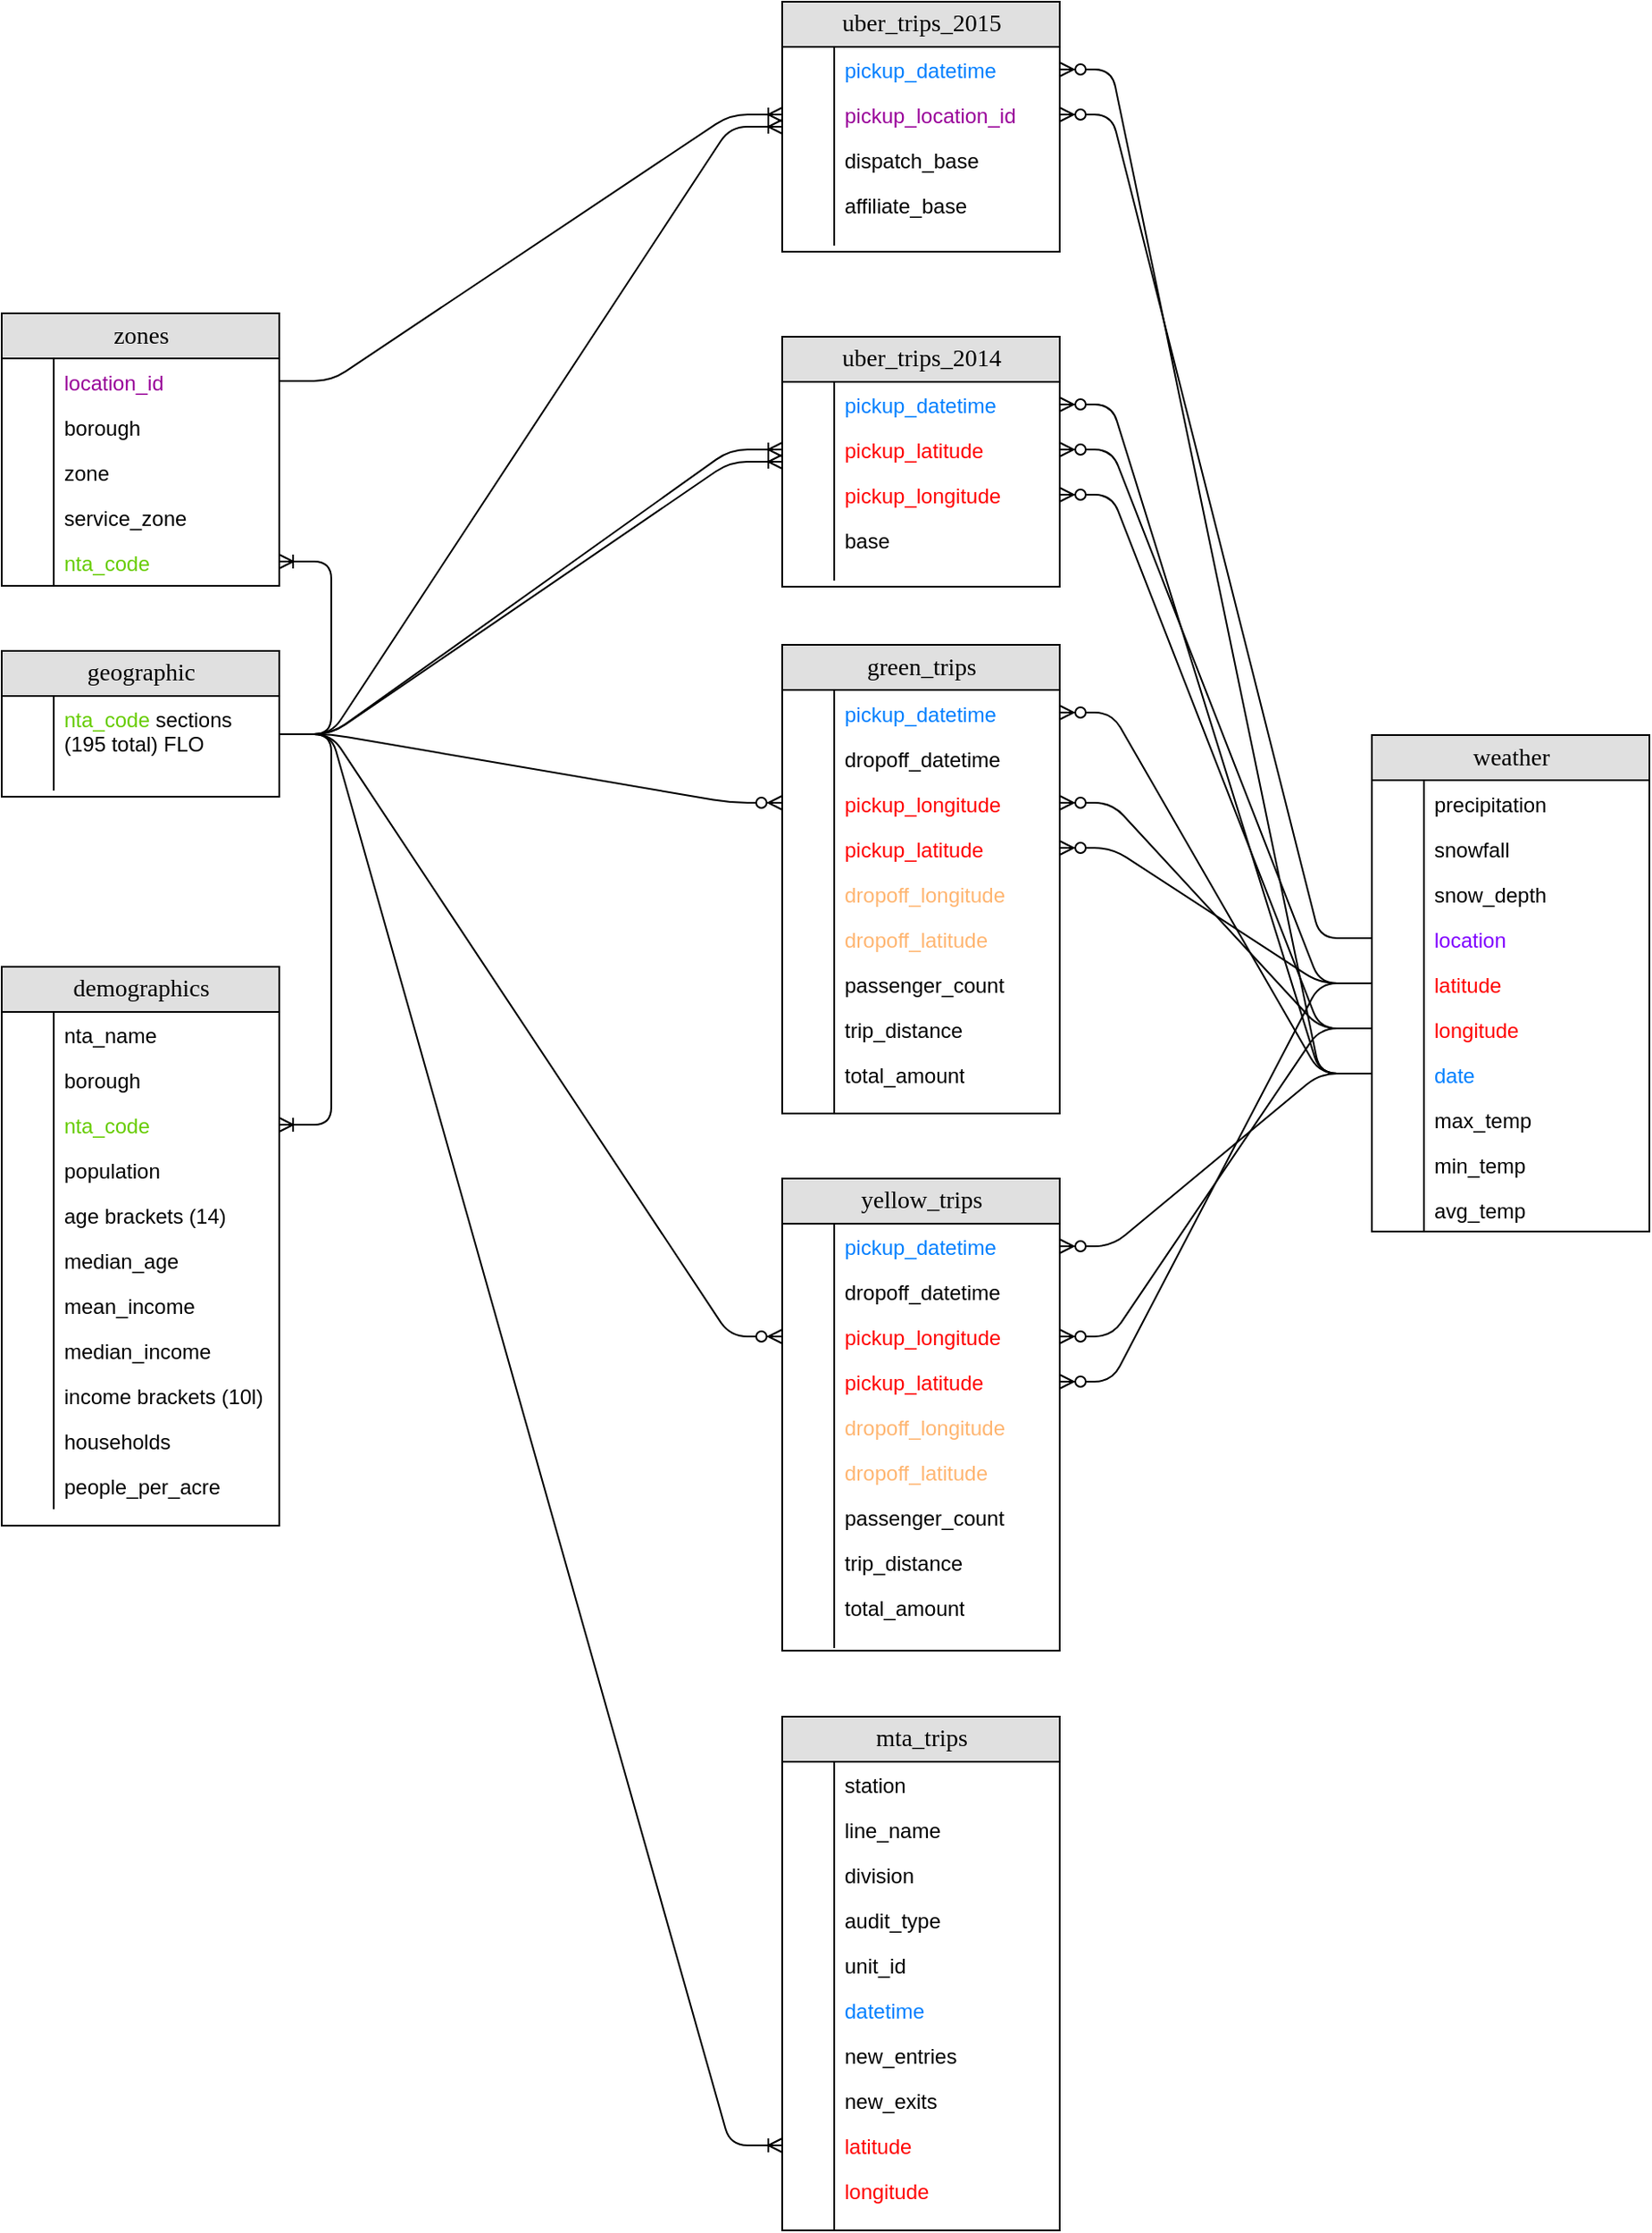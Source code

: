 <mxfile version="12.1.0" type="device" pages="1"><diagram name="Page-1" id="e56a1550-8fbb-45ad-956c-1786394a9013"><mxGraphModel dx="1549" dy="604" grid="1" gridSize="10" guides="1" tooltips="1" connect="1" arrows="1" fold="1" page="1" pageScale="1" pageWidth="1100" pageHeight="850" background="#ffffff" math="0" shadow="0"><root><mxCell id="0"/><mxCell id="1" parent="0"/><mxCell id="OC97tOmOHcLUx-1W_rnv-40" value="geographic" style="swimlane;html=1;fontStyle=0;childLayout=stackLayout;horizontal=1;startSize=26;fillColor=#e0e0e0;horizontalStack=0;resizeParent=1;resizeLast=0;collapsible=1;marginBottom=0;swimlaneFillColor=#ffffff;align=center;rounded=0;shadow=0;comic=0;labelBackgroundColor=none;strokeColor=#000000;strokeWidth=1;fontFamily=Verdana;fontSize=14;fontColor=#000000;" vertex="1" parent="1"><mxGeometry x="40" y="455" width="160" height="84" as="geometry"/></mxCell><mxCell id="OC97tOmOHcLUx-1W_rnv-41" value="&lt;font color=&quot;#66cc00&quot;&gt;nta_code &lt;/font&gt;sections (195 total) FLO" style="shape=partialRectangle;top=0;left=0;right=0;bottom=0;html=1;align=left;verticalAlign=top;fillColor=none;spacingLeft=34;spacingRight=4;whiteSpace=wrap;overflow=hidden;rotatable=0;points=[[0,0.5],[1,0.5]];portConstraint=eastwest;dropTarget=0;" vertex="1" parent="OC97tOmOHcLUx-1W_rnv-40"><mxGeometry y="26" width="160" height="44" as="geometry"/></mxCell><mxCell id="OC97tOmOHcLUx-1W_rnv-42" value="" style="shape=partialRectangle;top=0;left=0;bottom=0;html=1;fillColor=none;align=left;verticalAlign=top;spacingLeft=4;spacingRight=4;whiteSpace=wrap;overflow=hidden;rotatable=0;points=[];portConstraint=eastwest;part=1;" vertex="1" connectable="0" parent="OC97tOmOHcLUx-1W_rnv-41"><mxGeometry width="30" height="44" as="geometry"/></mxCell><mxCell id="OC97tOmOHcLUx-1W_rnv-49" value="" style="shape=partialRectangle;top=0;left=0;right=0;bottom=0;html=1;align=left;verticalAlign=top;fillColor=none;spacingLeft=34;spacingRight=4;whiteSpace=wrap;overflow=hidden;rotatable=0;points=[[0,0.5],[1,0.5]];portConstraint=eastwest;dropTarget=0;" vertex="1" parent="OC97tOmOHcLUx-1W_rnv-40"><mxGeometry y="70" width="160" height="10" as="geometry"/></mxCell><mxCell id="OC97tOmOHcLUx-1W_rnv-50" value="" style="shape=partialRectangle;top=0;left=0;bottom=0;html=1;fillColor=none;align=left;verticalAlign=top;spacingLeft=4;spacingRight=4;whiteSpace=wrap;overflow=hidden;rotatable=0;points=[];portConstraint=eastwest;part=1;" vertex="1" connectable="0" parent="OC97tOmOHcLUx-1W_rnv-49"><mxGeometry width="30" height="10" as="geometry"/></mxCell><mxCell id="OC97tOmOHcLUx-1W_rnv-51" value="green_trips" style="swimlane;html=1;fontStyle=0;childLayout=stackLayout;horizontal=1;startSize=26;fillColor=#e0e0e0;horizontalStack=0;resizeParent=1;resizeLast=0;collapsible=1;marginBottom=0;swimlaneFillColor=#ffffff;align=center;rounded=0;shadow=0;comic=0;labelBackgroundColor=none;strokeColor=#000000;strokeWidth=1;fontFamily=Verdana;fontSize=14;fontColor=#000000;" vertex="1" parent="1"><mxGeometry x="490" y="451.5" width="160" height="270" as="geometry"/></mxCell><mxCell id="OC97tOmOHcLUx-1W_rnv-52" value="&lt;font color=&quot;#007fff&quot;&gt;pickup_datetime&lt;/font&gt;" style="shape=partialRectangle;top=0;left=0;right=0;bottom=0;html=1;align=left;verticalAlign=top;fillColor=none;spacingLeft=34;spacingRight=4;whiteSpace=wrap;overflow=hidden;rotatable=0;points=[[0,0.5],[1,0.5]];portConstraint=eastwest;dropTarget=0;" vertex="1" parent="OC97tOmOHcLUx-1W_rnv-51"><mxGeometry y="26" width="160" height="26" as="geometry"/></mxCell><mxCell id="OC97tOmOHcLUx-1W_rnv-53" value="" style="shape=partialRectangle;top=0;left=0;bottom=0;html=1;fillColor=none;align=left;verticalAlign=top;spacingLeft=4;spacingRight=4;whiteSpace=wrap;overflow=hidden;rotatable=0;points=[];portConstraint=eastwest;part=1;" vertex="1" connectable="0" parent="OC97tOmOHcLUx-1W_rnv-52"><mxGeometry width="30" height="26" as="geometry"/></mxCell><mxCell id="OC97tOmOHcLUx-1W_rnv-54" value="dropoff_datetime" style="shape=partialRectangle;top=0;left=0;right=0;bottom=0;html=1;align=left;verticalAlign=top;fillColor=none;spacingLeft=34;spacingRight=4;whiteSpace=wrap;overflow=hidden;rotatable=0;points=[[0,0.5],[1,0.5]];portConstraint=eastwest;dropTarget=0;" vertex="1" parent="OC97tOmOHcLUx-1W_rnv-51"><mxGeometry y="52" width="160" height="26" as="geometry"/></mxCell><mxCell id="OC97tOmOHcLUx-1W_rnv-55" value="" style="shape=partialRectangle;top=0;left=0;bottom=0;html=1;fillColor=none;align=left;verticalAlign=top;spacingLeft=4;spacingRight=4;whiteSpace=wrap;overflow=hidden;rotatable=0;points=[];portConstraint=eastwest;part=1;" vertex="1" connectable="0" parent="OC97tOmOHcLUx-1W_rnv-54"><mxGeometry width="30" height="26" as="geometry"/></mxCell><mxCell id="OC97tOmOHcLUx-1W_rnv-56" value="&lt;font color=&quot;#ff0000&quot;&gt;pickup_longitude&lt;/font&gt;" style="shape=partialRectangle;top=0;left=0;right=0;bottom=0;html=1;align=left;verticalAlign=top;fillColor=none;spacingLeft=34;spacingRight=4;whiteSpace=wrap;overflow=hidden;rotatable=0;points=[[0,0.5],[1,0.5]];portConstraint=eastwest;dropTarget=0;" vertex="1" parent="OC97tOmOHcLUx-1W_rnv-51"><mxGeometry y="78" width="160" height="26" as="geometry"/></mxCell><mxCell id="OC97tOmOHcLUx-1W_rnv-57" value="" style="shape=partialRectangle;top=0;left=0;bottom=0;html=1;fillColor=none;align=left;verticalAlign=top;spacingLeft=4;spacingRight=4;whiteSpace=wrap;overflow=hidden;rotatable=0;points=[];portConstraint=eastwest;part=1;" vertex="1" connectable="0" parent="OC97tOmOHcLUx-1W_rnv-56"><mxGeometry width="30" height="26" as="geometry"/></mxCell><mxCell id="OC97tOmOHcLUx-1W_rnv-58" value="&lt;font color=&quot;#ff0000&quot;&gt;pickup_latitude&lt;/font&gt;" style="shape=partialRectangle;top=0;left=0;right=0;bottom=0;html=1;align=left;verticalAlign=top;fillColor=none;spacingLeft=34;spacingRight=4;whiteSpace=wrap;overflow=hidden;rotatable=0;points=[[0,0.5],[1,0.5]];portConstraint=eastwest;dropTarget=0;" vertex="1" parent="OC97tOmOHcLUx-1W_rnv-51"><mxGeometry y="104" width="160" height="26" as="geometry"/></mxCell><mxCell id="OC97tOmOHcLUx-1W_rnv-59" value="" style="shape=partialRectangle;top=0;left=0;bottom=0;html=1;fillColor=none;align=left;verticalAlign=top;spacingLeft=4;spacingRight=4;whiteSpace=wrap;overflow=hidden;rotatable=0;points=[];portConstraint=eastwest;part=1;" vertex="1" connectable="0" parent="OC97tOmOHcLUx-1W_rnv-58"><mxGeometry width="30" height="26" as="geometry"/></mxCell><mxCell id="OC97tOmOHcLUx-1W_rnv-62" value="&lt;font color=&quot;#ffb570&quot;&gt;dropoff_longitude&lt;/font&gt;" style="shape=partialRectangle;top=0;left=0;right=0;bottom=0;html=1;align=left;verticalAlign=top;fillColor=none;spacingLeft=34;spacingRight=4;whiteSpace=wrap;overflow=hidden;rotatable=0;points=[[0,0.5],[1,0.5]];portConstraint=eastwest;dropTarget=0;" vertex="1" parent="OC97tOmOHcLUx-1W_rnv-51"><mxGeometry y="130" width="160" height="26" as="geometry"/></mxCell><mxCell id="OC97tOmOHcLUx-1W_rnv-63" value="" style="shape=partialRectangle;top=0;left=0;bottom=0;html=1;fillColor=none;align=left;verticalAlign=top;spacingLeft=4;spacingRight=4;whiteSpace=wrap;overflow=hidden;rotatable=0;points=[];portConstraint=eastwest;part=1;" vertex="1" connectable="0" parent="OC97tOmOHcLUx-1W_rnv-62"><mxGeometry width="30" height="26" as="geometry"/></mxCell><mxCell id="OC97tOmOHcLUx-1W_rnv-64" value="&lt;font color=&quot;#ffb570&quot;&gt;dropoff_latitude&lt;/font&gt;" style="shape=partialRectangle;top=0;left=0;right=0;bottom=0;html=1;align=left;verticalAlign=top;fillColor=none;spacingLeft=34;spacingRight=4;whiteSpace=wrap;overflow=hidden;rotatable=0;points=[[0,0.5],[1,0.5]];portConstraint=eastwest;dropTarget=0;" vertex="1" parent="OC97tOmOHcLUx-1W_rnv-51"><mxGeometry y="156" width="160" height="26" as="geometry"/></mxCell><mxCell id="OC97tOmOHcLUx-1W_rnv-65" value="" style="shape=partialRectangle;top=0;left=0;bottom=0;html=1;fillColor=none;align=left;verticalAlign=top;spacingLeft=4;spacingRight=4;whiteSpace=wrap;overflow=hidden;rotatable=0;points=[];portConstraint=eastwest;part=1;" vertex="1" connectable="0" parent="OC97tOmOHcLUx-1W_rnv-64"><mxGeometry width="30" height="26" as="geometry"/></mxCell><mxCell id="OC97tOmOHcLUx-1W_rnv-66" value="passenger_count" style="shape=partialRectangle;top=0;left=0;right=0;bottom=0;html=1;align=left;verticalAlign=top;fillColor=none;spacingLeft=34;spacingRight=4;whiteSpace=wrap;overflow=hidden;rotatable=0;points=[[0,0.5],[1,0.5]];portConstraint=eastwest;dropTarget=0;" vertex="1" parent="OC97tOmOHcLUx-1W_rnv-51"><mxGeometry y="182" width="160" height="26" as="geometry"/></mxCell><mxCell id="OC97tOmOHcLUx-1W_rnv-67" value="" style="shape=partialRectangle;top=0;left=0;bottom=0;html=1;fillColor=none;align=left;verticalAlign=top;spacingLeft=4;spacingRight=4;whiteSpace=wrap;overflow=hidden;rotatable=0;points=[];portConstraint=eastwest;part=1;" vertex="1" connectable="0" parent="OC97tOmOHcLUx-1W_rnv-66"><mxGeometry width="30" height="26" as="geometry"/></mxCell><mxCell id="OC97tOmOHcLUx-1W_rnv-68" value="trip_distance" style="shape=partialRectangle;top=0;left=0;right=0;bottom=0;html=1;align=left;verticalAlign=top;fillColor=none;spacingLeft=34;spacingRight=4;whiteSpace=wrap;overflow=hidden;rotatable=0;points=[[0,0.5],[1,0.5]];portConstraint=eastwest;dropTarget=0;" vertex="1" parent="OC97tOmOHcLUx-1W_rnv-51"><mxGeometry y="208" width="160" height="26" as="geometry"/></mxCell><mxCell id="OC97tOmOHcLUx-1W_rnv-69" value="" style="shape=partialRectangle;top=0;left=0;bottom=0;html=1;fillColor=none;align=left;verticalAlign=top;spacingLeft=4;spacingRight=4;whiteSpace=wrap;overflow=hidden;rotatable=0;points=[];portConstraint=eastwest;part=1;" vertex="1" connectable="0" parent="OC97tOmOHcLUx-1W_rnv-68"><mxGeometry width="30" height="26" as="geometry"/></mxCell><mxCell id="OC97tOmOHcLUx-1W_rnv-70" value="total_amount" style="shape=partialRectangle;top=0;left=0;right=0;bottom=0;html=1;align=left;verticalAlign=top;fillColor=none;spacingLeft=34;spacingRight=4;whiteSpace=wrap;overflow=hidden;rotatable=0;points=[[0,0.5],[1,0.5]];portConstraint=eastwest;dropTarget=0;" vertex="1" parent="OC97tOmOHcLUx-1W_rnv-51"><mxGeometry y="234" width="160" height="26" as="geometry"/></mxCell><mxCell id="OC97tOmOHcLUx-1W_rnv-71" value="" style="shape=partialRectangle;top=0;left=0;bottom=0;html=1;fillColor=none;align=left;verticalAlign=top;spacingLeft=4;spacingRight=4;whiteSpace=wrap;overflow=hidden;rotatable=0;points=[];portConstraint=eastwest;part=1;" vertex="1" connectable="0" parent="OC97tOmOHcLUx-1W_rnv-70"><mxGeometry width="30" height="26" as="geometry"/></mxCell><mxCell id="OC97tOmOHcLUx-1W_rnv-60" value="" style="shape=partialRectangle;top=0;left=0;right=0;bottom=0;html=1;align=left;verticalAlign=top;fillColor=none;spacingLeft=34;spacingRight=4;whiteSpace=wrap;overflow=hidden;rotatable=0;points=[[0,0.5],[1,0.5]];portConstraint=eastwest;dropTarget=0;" vertex="1" parent="OC97tOmOHcLUx-1W_rnv-51"><mxGeometry y="260" width="160" height="10" as="geometry"/></mxCell><mxCell id="OC97tOmOHcLUx-1W_rnv-61" value="" style="shape=partialRectangle;top=0;left=0;bottom=0;html=1;fillColor=none;align=left;verticalAlign=top;spacingLeft=4;spacingRight=4;whiteSpace=wrap;overflow=hidden;rotatable=0;points=[];portConstraint=eastwest;part=1;" vertex="1" connectable="0" parent="OC97tOmOHcLUx-1W_rnv-60"><mxGeometry width="30" height="10" as="geometry"/></mxCell><mxCell id="OC97tOmOHcLUx-1W_rnv-96" value="mta_trips" style="swimlane;html=1;fontStyle=0;childLayout=stackLayout;horizontal=1;startSize=26;fillColor=#e0e0e0;horizontalStack=0;resizeParent=1;resizeLast=0;collapsible=1;marginBottom=0;swimlaneFillColor=#ffffff;align=center;rounded=0;shadow=0;comic=0;labelBackgroundColor=none;strokeColor=#000000;strokeWidth=1;fontFamily=Verdana;fontSize=14;fontColor=#000000;" vertex="1" parent="1"><mxGeometry x="490" y="1069" width="160" height="296" as="geometry"/></mxCell><mxCell id="OC97tOmOHcLUx-1W_rnv-97" value="station" style="shape=partialRectangle;top=0;left=0;right=0;bottom=0;html=1;align=left;verticalAlign=top;fillColor=none;spacingLeft=34;spacingRight=4;whiteSpace=wrap;overflow=hidden;rotatable=0;points=[[0,0.5],[1,0.5]];portConstraint=eastwest;dropTarget=0;" vertex="1" parent="OC97tOmOHcLUx-1W_rnv-96"><mxGeometry y="26" width="160" height="26" as="geometry"/></mxCell><mxCell id="OC97tOmOHcLUx-1W_rnv-98" value="" style="shape=partialRectangle;top=0;left=0;bottom=0;html=1;fillColor=none;align=left;verticalAlign=top;spacingLeft=4;spacingRight=4;whiteSpace=wrap;overflow=hidden;rotatable=0;points=[];portConstraint=eastwest;part=1;" vertex="1" connectable="0" parent="OC97tOmOHcLUx-1W_rnv-97"><mxGeometry width="30" height="26" as="geometry"/></mxCell><mxCell id="OC97tOmOHcLUx-1W_rnv-99" value="line_name" style="shape=partialRectangle;top=0;left=0;right=0;bottom=0;html=1;align=left;verticalAlign=top;fillColor=none;spacingLeft=34;spacingRight=4;whiteSpace=wrap;overflow=hidden;rotatable=0;points=[[0,0.5],[1,0.5]];portConstraint=eastwest;dropTarget=0;" vertex="1" parent="OC97tOmOHcLUx-1W_rnv-96"><mxGeometry y="52" width="160" height="26" as="geometry"/></mxCell><mxCell id="OC97tOmOHcLUx-1W_rnv-100" value="" style="shape=partialRectangle;top=0;left=0;bottom=0;html=1;fillColor=none;align=left;verticalAlign=top;spacingLeft=4;spacingRight=4;whiteSpace=wrap;overflow=hidden;rotatable=0;points=[];portConstraint=eastwest;part=1;" vertex="1" connectable="0" parent="OC97tOmOHcLUx-1W_rnv-99"><mxGeometry width="30" height="26" as="geometry"/></mxCell><mxCell id="OC97tOmOHcLUx-1W_rnv-101" value="division" style="shape=partialRectangle;top=0;left=0;right=0;bottom=0;html=1;align=left;verticalAlign=top;fillColor=none;spacingLeft=34;spacingRight=4;whiteSpace=wrap;overflow=hidden;rotatable=0;points=[[0,0.5],[1,0.5]];portConstraint=eastwest;dropTarget=0;" vertex="1" parent="OC97tOmOHcLUx-1W_rnv-96"><mxGeometry y="78" width="160" height="26" as="geometry"/></mxCell><mxCell id="OC97tOmOHcLUx-1W_rnv-102" value="" style="shape=partialRectangle;top=0;left=0;bottom=0;html=1;fillColor=none;align=left;verticalAlign=top;spacingLeft=4;spacingRight=4;whiteSpace=wrap;overflow=hidden;rotatable=0;points=[];portConstraint=eastwest;part=1;" vertex="1" connectable="0" parent="OC97tOmOHcLUx-1W_rnv-101"><mxGeometry width="30" height="26" as="geometry"/></mxCell><mxCell id="OC97tOmOHcLUx-1W_rnv-103" value="audit_type" style="shape=partialRectangle;top=0;left=0;right=0;bottom=0;html=1;align=left;verticalAlign=top;fillColor=none;spacingLeft=34;spacingRight=4;whiteSpace=wrap;overflow=hidden;rotatable=0;points=[[0,0.5],[1,0.5]];portConstraint=eastwest;dropTarget=0;" vertex="1" parent="OC97tOmOHcLUx-1W_rnv-96"><mxGeometry y="104" width="160" height="26" as="geometry"/></mxCell><mxCell id="OC97tOmOHcLUx-1W_rnv-104" value="" style="shape=partialRectangle;top=0;left=0;bottom=0;html=1;fillColor=none;align=left;verticalAlign=top;spacingLeft=4;spacingRight=4;whiteSpace=wrap;overflow=hidden;rotatable=0;points=[];portConstraint=eastwest;part=1;" vertex="1" connectable="0" parent="OC97tOmOHcLUx-1W_rnv-103"><mxGeometry width="30" height="26" as="geometry"/></mxCell><mxCell id="OC97tOmOHcLUx-1W_rnv-105" value="unit_id" style="shape=partialRectangle;top=0;left=0;right=0;bottom=0;html=1;align=left;verticalAlign=top;fillColor=none;spacingLeft=34;spacingRight=4;whiteSpace=wrap;overflow=hidden;rotatable=0;points=[[0,0.5],[1,0.5]];portConstraint=eastwest;dropTarget=0;" vertex="1" parent="OC97tOmOHcLUx-1W_rnv-96"><mxGeometry y="130" width="160" height="26" as="geometry"/></mxCell><mxCell id="OC97tOmOHcLUx-1W_rnv-106" value="" style="shape=partialRectangle;top=0;left=0;bottom=0;html=1;fillColor=none;align=left;verticalAlign=top;spacingLeft=4;spacingRight=4;whiteSpace=wrap;overflow=hidden;rotatable=0;points=[];portConstraint=eastwest;part=1;" vertex="1" connectable="0" parent="OC97tOmOHcLUx-1W_rnv-105"><mxGeometry width="30" height="26" as="geometry"/></mxCell><mxCell id="OC97tOmOHcLUx-1W_rnv-107" value="&lt;font color=&quot;#007fff&quot;&gt;datetime&lt;/font&gt;" style="shape=partialRectangle;top=0;left=0;right=0;bottom=0;html=1;align=left;verticalAlign=top;fillColor=none;spacingLeft=34;spacingRight=4;whiteSpace=wrap;overflow=hidden;rotatable=0;points=[[0,0.5],[1,0.5]];portConstraint=eastwest;dropTarget=0;" vertex="1" parent="OC97tOmOHcLUx-1W_rnv-96"><mxGeometry y="156" width="160" height="26" as="geometry"/></mxCell><mxCell id="OC97tOmOHcLUx-1W_rnv-108" value="" style="shape=partialRectangle;top=0;left=0;bottom=0;html=1;fillColor=none;align=left;verticalAlign=top;spacingLeft=4;spacingRight=4;whiteSpace=wrap;overflow=hidden;rotatable=0;points=[];portConstraint=eastwest;part=1;" vertex="1" connectable="0" parent="OC97tOmOHcLUx-1W_rnv-107"><mxGeometry width="30" height="26" as="geometry"/></mxCell><mxCell id="OC97tOmOHcLUx-1W_rnv-109" value="new_entries" style="shape=partialRectangle;top=0;left=0;right=0;bottom=0;html=1;align=left;verticalAlign=top;fillColor=none;spacingLeft=34;spacingRight=4;whiteSpace=wrap;overflow=hidden;rotatable=0;points=[[0,0.5],[1,0.5]];portConstraint=eastwest;dropTarget=0;" vertex="1" parent="OC97tOmOHcLUx-1W_rnv-96"><mxGeometry y="182" width="160" height="26" as="geometry"/></mxCell><mxCell id="OC97tOmOHcLUx-1W_rnv-110" value="" style="shape=partialRectangle;top=0;left=0;bottom=0;html=1;fillColor=none;align=left;verticalAlign=top;spacingLeft=4;spacingRight=4;whiteSpace=wrap;overflow=hidden;rotatable=0;points=[];portConstraint=eastwest;part=1;" vertex="1" connectable="0" parent="OC97tOmOHcLUx-1W_rnv-109"><mxGeometry width="30" height="26" as="geometry"/></mxCell><mxCell id="OC97tOmOHcLUx-1W_rnv-111" value="new_exits" style="shape=partialRectangle;top=0;left=0;right=0;bottom=0;html=1;align=left;verticalAlign=top;fillColor=none;spacingLeft=34;spacingRight=4;whiteSpace=wrap;overflow=hidden;rotatable=0;points=[[0,0.5],[1,0.5]];portConstraint=eastwest;dropTarget=0;" vertex="1" parent="OC97tOmOHcLUx-1W_rnv-96"><mxGeometry y="208" width="160" height="26" as="geometry"/></mxCell><mxCell id="OC97tOmOHcLUx-1W_rnv-112" value="" style="shape=partialRectangle;top=0;left=0;bottom=0;html=1;fillColor=none;align=left;verticalAlign=top;spacingLeft=4;spacingRight=4;whiteSpace=wrap;overflow=hidden;rotatable=0;points=[];portConstraint=eastwest;part=1;" vertex="1" connectable="0" parent="OC97tOmOHcLUx-1W_rnv-111"><mxGeometry width="30" height="26" as="geometry"/></mxCell><mxCell id="OC97tOmOHcLUx-1W_rnv-117" value="&lt;font color=&quot;#ff0000&quot;&gt;latitude&lt;/font&gt;" style="shape=partialRectangle;top=0;left=0;right=0;bottom=0;html=1;align=left;verticalAlign=top;fillColor=none;spacingLeft=34;spacingRight=4;whiteSpace=wrap;overflow=hidden;rotatable=0;points=[[0,0.5],[1,0.5]];portConstraint=eastwest;dropTarget=0;" vertex="1" parent="OC97tOmOHcLUx-1W_rnv-96"><mxGeometry y="234" width="160" height="26" as="geometry"/></mxCell><mxCell id="OC97tOmOHcLUx-1W_rnv-118" value="" style="shape=partialRectangle;top=0;left=0;bottom=0;html=1;fillColor=none;align=left;verticalAlign=top;spacingLeft=4;spacingRight=4;whiteSpace=wrap;overflow=hidden;rotatable=0;points=[];portConstraint=eastwest;part=1;" vertex="1" connectable="0" parent="OC97tOmOHcLUx-1W_rnv-117"><mxGeometry width="30" height="26" as="geometry"/></mxCell><mxCell id="OC97tOmOHcLUx-1W_rnv-119" value="&lt;font color=&quot;#ff0000&quot;&gt;longitude&lt;/font&gt;" style="shape=partialRectangle;top=0;left=0;right=0;bottom=0;html=1;align=left;verticalAlign=top;fillColor=none;spacingLeft=34;spacingRight=4;whiteSpace=wrap;overflow=hidden;rotatable=0;points=[[0,0.5],[1,0.5]];portConstraint=eastwest;dropTarget=0;" vertex="1" parent="OC97tOmOHcLUx-1W_rnv-96"><mxGeometry y="260" width="160" height="26" as="geometry"/></mxCell><mxCell id="OC97tOmOHcLUx-1W_rnv-120" value="" style="shape=partialRectangle;top=0;left=0;bottom=0;html=1;fillColor=none;align=left;verticalAlign=top;spacingLeft=4;spacingRight=4;whiteSpace=wrap;overflow=hidden;rotatable=0;points=[];portConstraint=eastwest;part=1;" vertex="1" connectable="0" parent="OC97tOmOHcLUx-1W_rnv-119"><mxGeometry width="30" height="26" as="geometry"/></mxCell><mxCell id="OC97tOmOHcLUx-1W_rnv-115" value="" style="shape=partialRectangle;top=0;left=0;right=0;bottom=0;html=1;align=left;verticalAlign=top;fillColor=none;spacingLeft=34;spacingRight=4;whiteSpace=wrap;overflow=hidden;rotatable=0;points=[[0,0.5],[1,0.5]];portConstraint=eastwest;dropTarget=0;" vertex="1" parent="OC97tOmOHcLUx-1W_rnv-96"><mxGeometry y="286" width="160" height="10" as="geometry"/></mxCell><mxCell id="OC97tOmOHcLUx-1W_rnv-116" value="" style="shape=partialRectangle;top=0;left=0;bottom=0;html=1;fillColor=none;align=left;verticalAlign=top;spacingLeft=4;spacingRight=4;whiteSpace=wrap;overflow=hidden;rotatable=0;points=[];portConstraint=eastwest;part=1;" vertex="1" connectable="0" parent="OC97tOmOHcLUx-1W_rnv-115"><mxGeometry width="30" height="10" as="geometry"/></mxCell><mxCell id="OC97tOmOHcLUx-1W_rnv-121" value="yellow_trips" style="swimlane;html=1;fontStyle=0;childLayout=stackLayout;horizontal=1;startSize=26;fillColor=#e0e0e0;horizontalStack=0;resizeParent=1;resizeLast=0;collapsible=1;marginBottom=0;swimlaneFillColor=#ffffff;align=center;rounded=0;shadow=0;comic=0;labelBackgroundColor=none;strokeColor=#000000;strokeWidth=1;fontFamily=Verdana;fontSize=14;fontColor=#000000;" vertex="1" parent="1"><mxGeometry x="490" y="759" width="160" height="272" as="geometry"/></mxCell><mxCell id="OC97tOmOHcLUx-1W_rnv-122" value="&lt;font color=&quot;#007fff&quot;&gt;pickup_datetime&lt;/font&gt;" style="shape=partialRectangle;top=0;left=0;right=0;bottom=0;html=1;align=left;verticalAlign=top;fillColor=none;spacingLeft=34;spacingRight=4;whiteSpace=wrap;overflow=hidden;rotatable=0;points=[[0,0.5],[1,0.5]];portConstraint=eastwest;dropTarget=0;" vertex="1" parent="OC97tOmOHcLUx-1W_rnv-121"><mxGeometry y="26" width="160" height="26" as="geometry"/></mxCell><mxCell id="OC97tOmOHcLUx-1W_rnv-123" value="" style="shape=partialRectangle;top=0;left=0;bottom=0;html=1;fillColor=none;align=left;verticalAlign=top;spacingLeft=4;spacingRight=4;whiteSpace=wrap;overflow=hidden;rotatable=0;points=[];portConstraint=eastwest;part=1;" vertex="1" connectable="0" parent="OC97tOmOHcLUx-1W_rnv-122"><mxGeometry width="30" height="26" as="geometry"/></mxCell><mxCell id="OC97tOmOHcLUx-1W_rnv-124" value="dropoff_datetime" style="shape=partialRectangle;top=0;left=0;right=0;bottom=0;html=1;align=left;verticalAlign=top;fillColor=none;spacingLeft=34;spacingRight=4;whiteSpace=wrap;overflow=hidden;rotatable=0;points=[[0,0.5],[1,0.5]];portConstraint=eastwest;dropTarget=0;" vertex="1" parent="OC97tOmOHcLUx-1W_rnv-121"><mxGeometry y="52" width="160" height="26" as="geometry"/></mxCell><mxCell id="OC97tOmOHcLUx-1W_rnv-125" value="" style="shape=partialRectangle;top=0;left=0;bottom=0;html=1;fillColor=none;align=left;verticalAlign=top;spacingLeft=4;spacingRight=4;whiteSpace=wrap;overflow=hidden;rotatable=0;points=[];portConstraint=eastwest;part=1;" vertex="1" connectable="0" parent="OC97tOmOHcLUx-1W_rnv-124"><mxGeometry width="30" height="26" as="geometry"/></mxCell><mxCell id="OC97tOmOHcLUx-1W_rnv-126" value="&lt;font color=&quot;#ff0000&quot;&gt;pickup_longitude&lt;/font&gt;" style="shape=partialRectangle;top=0;left=0;right=0;bottom=0;html=1;align=left;verticalAlign=top;fillColor=none;spacingLeft=34;spacingRight=4;whiteSpace=wrap;overflow=hidden;rotatable=0;points=[[0,0.5],[1,0.5]];portConstraint=eastwest;dropTarget=0;" vertex="1" parent="OC97tOmOHcLUx-1W_rnv-121"><mxGeometry y="78" width="160" height="26" as="geometry"/></mxCell><mxCell id="OC97tOmOHcLUx-1W_rnv-127" value="" style="shape=partialRectangle;top=0;left=0;bottom=0;html=1;fillColor=none;align=left;verticalAlign=top;spacingLeft=4;spacingRight=4;whiteSpace=wrap;overflow=hidden;rotatable=0;points=[];portConstraint=eastwest;part=1;" vertex="1" connectable="0" parent="OC97tOmOHcLUx-1W_rnv-126"><mxGeometry width="30" height="26" as="geometry"/></mxCell><mxCell id="OC97tOmOHcLUx-1W_rnv-128" value="&lt;font color=&quot;#ff0000&quot;&gt;pickup_latitude&lt;/font&gt;" style="shape=partialRectangle;top=0;left=0;right=0;bottom=0;html=1;align=left;verticalAlign=top;fillColor=none;spacingLeft=34;spacingRight=4;whiteSpace=wrap;overflow=hidden;rotatable=0;points=[[0,0.5],[1,0.5]];portConstraint=eastwest;dropTarget=0;" vertex="1" parent="OC97tOmOHcLUx-1W_rnv-121"><mxGeometry y="104" width="160" height="26" as="geometry"/></mxCell><mxCell id="OC97tOmOHcLUx-1W_rnv-129" value="" style="shape=partialRectangle;top=0;left=0;bottom=0;html=1;fillColor=none;align=left;verticalAlign=top;spacingLeft=4;spacingRight=4;whiteSpace=wrap;overflow=hidden;rotatable=0;points=[];portConstraint=eastwest;part=1;" vertex="1" connectable="0" parent="OC97tOmOHcLUx-1W_rnv-128"><mxGeometry width="30" height="26" as="geometry"/></mxCell><mxCell id="OC97tOmOHcLUx-1W_rnv-130" value="&lt;font color=&quot;#ffb570&quot;&gt;dropoff_longitude&lt;/font&gt;" style="shape=partialRectangle;top=0;left=0;right=0;bottom=0;html=1;align=left;verticalAlign=top;fillColor=none;spacingLeft=34;spacingRight=4;whiteSpace=wrap;overflow=hidden;rotatable=0;points=[[0,0.5],[1,0.5]];portConstraint=eastwest;dropTarget=0;" vertex="1" parent="OC97tOmOHcLUx-1W_rnv-121"><mxGeometry y="130" width="160" height="26" as="geometry"/></mxCell><mxCell id="OC97tOmOHcLUx-1W_rnv-131" value="" style="shape=partialRectangle;top=0;left=0;bottom=0;html=1;fillColor=none;align=left;verticalAlign=top;spacingLeft=4;spacingRight=4;whiteSpace=wrap;overflow=hidden;rotatable=0;points=[];portConstraint=eastwest;part=1;" vertex="1" connectable="0" parent="OC97tOmOHcLUx-1W_rnv-130"><mxGeometry width="30" height="26" as="geometry"/></mxCell><mxCell id="OC97tOmOHcLUx-1W_rnv-132" value="&lt;font color=&quot;#ffb570&quot;&gt;dropoff_latitude&lt;/font&gt;" style="shape=partialRectangle;top=0;left=0;right=0;bottom=0;html=1;align=left;verticalAlign=top;fillColor=none;spacingLeft=34;spacingRight=4;whiteSpace=wrap;overflow=hidden;rotatable=0;points=[[0,0.5],[1,0.5]];portConstraint=eastwest;dropTarget=0;" vertex="1" parent="OC97tOmOHcLUx-1W_rnv-121"><mxGeometry y="156" width="160" height="26" as="geometry"/></mxCell><mxCell id="OC97tOmOHcLUx-1W_rnv-133" value="" style="shape=partialRectangle;top=0;left=0;bottom=0;html=1;fillColor=none;align=left;verticalAlign=top;spacingLeft=4;spacingRight=4;whiteSpace=wrap;overflow=hidden;rotatable=0;points=[];portConstraint=eastwest;part=1;" vertex="1" connectable="0" parent="OC97tOmOHcLUx-1W_rnv-132"><mxGeometry width="30" height="26" as="geometry"/></mxCell><mxCell id="OC97tOmOHcLUx-1W_rnv-134" value="passenger_count" style="shape=partialRectangle;top=0;left=0;right=0;bottom=0;html=1;align=left;verticalAlign=top;fillColor=none;spacingLeft=34;spacingRight=4;whiteSpace=wrap;overflow=hidden;rotatable=0;points=[[0,0.5],[1,0.5]];portConstraint=eastwest;dropTarget=0;" vertex="1" parent="OC97tOmOHcLUx-1W_rnv-121"><mxGeometry y="182" width="160" height="26" as="geometry"/></mxCell><mxCell id="OC97tOmOHcLUx-1W_rnv-135" value="" style="shape=partialRectangle;top=0;left=0;bottom=0;html=1;fillColor=none;align=left;verticalAlign=top;spacingLeft=4;spacingRight=4;whiteSpace=wrap;overflow=hidden;rotatable=0;points=[];portConstraint=eastwest;part=1;" vertex="1" connectable="0" parent="OC97tOmOHcLUx-1W_rnv-134"><mxGeometry width="30" height="26" as="geometry"/></mxCell><mxCell id="OC97tOmOHcLUx-1W_rnv-136" value="trip_distance" style="shape=partialRectangle;top=0;left=0;right=0;bottom=0;html=1;align=left;verticalAlign=top;fillColor=none;spacingLeft=34;spacingRight=4;whiteSpace=wrap;overflow=hidden;rotatable=0;points=[[0,0.5],[1,0.5]];portConstraint=eastwest;dropTarget=0;" vertex="1" parent="OC97tOmOHcLUx-1W_rnv-121"><mxGeometry y="208" width="160" height="26" as="geometry"/></mxCell><mxCell id="OC97tOmOHcLUx-1W_rnv-137" value="" style="shape=partialRectangle;top=0;left=0;bottom=0;html=1;fillColor=none;align=left;verticalAlign=top;spacingLeft=4;spacingRight=4;whiteSpace=wrap;overflow=hidden;rotatable=0;points=[];portConstraint=eastwest;part=1;" vertex="1" connectable="0" parent="OC97tOmOHcLUx-1W_rnv-136"><mxGeometry width="30" height="26" as="geometry"/></mxCell><mxCell id="OC97tOmOHcLUx-1W_rnv-138" value="total_amount" style="shape=partialRectangle;top=0;left=0;right=0;bottom=0;html=1;align=left;verticalAlign=top;fillColor=none;spacingLeft=34;spacingRight=4;whiteSpace=wrap;overflow=hidden;rotatable=0;points=[[0,0.5],[1,0.5]];portConstraint=eastwest;dropTarget=0;" vertex="1" parent="OC97tOmOHcLUx-1W_rnv-121"><mxGeometry y="234" width="160" height="26" as="geometry"/></mxCell><mxCell id="OC97tOmOHcLUx-1W_rnv-139" value="" style="shape=partialRectangle;top=0;left=0;bottom=0;html=1;fillColor=none;align=left;verticalAlign=top;spacingLeft=4;spacingRight=4;whiteSpace=wrap;overflow=hidden;rotatable=0;points=[];portConstraint=eastwest;part=1;" vertex="1" connectable="0" parent="OC97tOmOHcLUx-1W_rnv-138"><mxGeometry width="30" height="26" as="geometry"/></mxCell><mxCell id="OC97tOmOHcLUx-1W_rnv-142" value="" style="shape=partialRectangle;top=0;left=0;right=0;bottom=0;html=1;align=left;verticalAlign=top;fillColor=none;spacingLeft=34;spacingRight=4;whiteSpace=wrap;overflow=hidden;rotatable=0;points=[[0,0.5],[1,0.5]];portConstraint=eastwest;dropTarget=0;" vertex="1" parent="OC97tOmOHcLUx-1W_rnv-121"><mxGeometry y="260" width="160" height="10" as="geometry"/></mxCell><mxCell id="OC97tOmOHcLUx-1W_rnv-143" value="" style="shape=partialRectangle;top=0;left=0;bottom=0;html=1;fillColor=none;align=left;verticalAlign=top;spacingLeft=4;spacingRight=4;whiteSpace=wrap;overflow=hidden;rotatable=0;points=[];portConstraint=eastwest;part=1;" vertex="1" connectable="0" parent="OC97tOmOHcLUx-1W_rnv-142"><mxGeometry width="30" height="10" as="geometry"/></mxCell><mxCell id="OC97tOmOHcLUx-1W_rnv-144" value="zones" style="swimlane;html=1;fontStyle=0;childLayout=stackLayout;horizontal=1;startSize=26;fillColor=#e0e0e0;horizontalStack=0;resizeParent=1;resizeLast=0;collapsible=1;marginBottom=0;swimlaneFillColor=#ffffff;align=center;rounded=0;shadow=0;comic=0;labelBackgroundColor=none;strokeColor=#000000;strokeWidth=1;fontFamily=Verdana;fontSize=14;fontColor=#000000;" vertex="1" parent="1"><mxGeometry x="40" y="260.5" width="160" height="157" as="geometry"/></mxCell><mxCell id="OC97tOmOHcLUx-1W_rnv-145" value="&lt;font color=&quot;#990099&quot;&gt;location_id&lt;/font&gt;" style="shape=partialRectangle;top=0;left=0;right=0;bottom=0;html=1;align=left;verticalAlign=top;fillColor=none;spacingLeft=34;spacingRight=4;whiteSpace=wrap;overflow=hidden;rotatable=0;points=[[0,0.5],[1,0.5]];portConstraint=eastwest;dropTarget=0;" vertex="1" parent="OC97tOmOHcLUx-1W_rnv-144"><mxGeometry y="26" width="160" height="26" as="geometry"/></mxCell><mxCell id="OC97tOmOHcLUx-1W_rnv-146" value="" style="shape=partialRectangle;top=0;left=0;bottom=0;html=1;fillColor=none;align=left;verticalAlign=top;spacingLeft=4;spacingRight=4;whiteSpace=wrap;overflow=hidden;rotatable=0;points=[];portConstraint=eastwest;part=1;" vertex="1" connectable="0" parent="OC97tOmOHcLUx-1W_rnv-145"><mxGeometry width="30" height="26" as="geometry"/></mxCell><mxCell id="OC97tOmOHcLUx-1W_rnv-147" value="borough" style="shape=partialRectangle;top=0;left=0;right=0;bottom=0;html=1;align=left;verticalAlign=top;fillColor=none;spacingLeft=34;spacingRight=4;whiteSpace=wrap;overflow=hidden;rotatable=0;points=[[0,0.5],[1,0.5]];portConstraint=eastwest;dropTarget=0;" vertex="1" parent="OC97tOmOHcLUx-1W_rnv-144"><mxGeometry y="52" width="160" height="26" as="geometry"/></mxCell><mxCell id="OC97tOmOHcLUx-1W_rnv-148" value="" style="shape=partialRectangle;top=0;left=0;bottom=0;html=1;fillColor=none;align=left;verticalAlign=top;spacingLeft=4;spacingRight=4;whiteSpace=wrap;overflow=hidden;rotatable=0;points=[];portConstraint=eastwest;part=1;" vertex="1" connectable="0" parent="OC97tOmOHcLUx-1W_rnv-147"><mxGeometry width="30" height="26" as="geometry"/></mxCell><mxCell id="OC97tOmOHcLUx-1W_rnv-149" value="zone" style="shape=partialRectangle;top=0;left=0;right=0;bottom=0;html=1;align=left;verticalAlign=top;fillColor=none;spacingLeft=34;spacingRight=4;whiteSpace=wrap;overflow=hidden;rotatable=0;points=[[0,0.5],[1,0.5]];portConstraint=eastwest;dropTarget=0;" vertex="1" parent="OC97tOmOHcLUx-1W_rnv-144"><mxGeometry y="78" width="160" height="26" as="geometry"/></mxCell><mxCell id="OC97tOmOHcLUx-1W_rnv-150" value="" style="shape=partialRectangle;top=0;left=0;bottom=0;html=1;fillColor=none;align=left;verticalAlign=top;spacingLeft=4;spacingRight=4;whiteSpace=wrap;overflow=hidden;rotatable=0;points=[];portConstraint=eastwest;part=1;" vertex="1" connectable="0" parent="OC97tOmOHcLUx-1W_rnv-149"><mxGeometry width="30" height="26" as="geometry"/></mxCell><mxCell id="OC97tOmOHcLUx-1W_rnv-151" value="service_zone" style="shape=partialRectangle;top=0;left=0;right=0;bottom=0;html=1;align=left;verticalAlign=top;fillColor=none;spacingLeft=34;spacingRight=4;whiteSpace=wrap;overflow=hidden;rotatable=0;points=[[0,0.5],[1,0.5]];portConstraint=eastwest;dropTarget=0;" vertex="1" parent="OC97tOmOHcLUx-1W_rnv-144"><mxGeometry y="104" width="160" height="26" as="geometry"/></mxCell><mxCell id="OC97tOmOHcLUx-1W_rnv-152" value="" style="shape=partialRectangle;top=0;left=0;bottom=0;html=1;fillColor=none;align=left;verticalAlign=top;spacingLeft=4;spacingRight=4;whiteSpace=wrap;overflow=hidden;rotatable=0;points=[];portConstraint=eastwest;part=1;" vertex="1" connectable="0" parent="OC97tOmOHcLUx-1W_rnv-151"><mxGeometry width="30" height="26" as="geometry"/></mxCell><mxCell id="OC97tOmOHcLUx-1W_rnv-153" value="&lt;font color=&quot;#66cc00&quot;&gt;nta_code&lt;/font&gt;" style="shape=partialRectangle;top=0;left=0;right=0;bottom=0;html=1;align=left;verticalAlign=top;fillColor=none;spacingLeft=34;spacingRight=4;whiteSpace=wrap;overflow=hidden;rotatable=0;points=[[0,0.5],[1,0.5]];portConstraint=eastwest;dropTarget=0;" vertex="1" parent="OC97tOmOHcLUx-1W_rnv-144"><mxGeometry y="130" width="160" height="26" as="geometry"/></mxCell><mxCell id="OC97tOmOHcLUx-1W_rnv-154" value="" style="shape=partialRectangle;top=0;left=0;bottom=0;html=1;fillColor=none;align=left;verticalAlign=top;spacingLeft=4;spacingRight=4;whiteSpace=wrap;overflow=hidden;rotatable=0;points=[];portConstraint=eastwest;part=1;" vertex="1" connectable="0" parent="OC97tOmOHcLUx-1W_rnv-153"><mxGeometry width="30" height="26" as="geometry"/></mxCell><mxCell id="OC97tOmOHcLUx-1W_rnv-161" value="" style="edgeStyle=entityRelationEdgeStyle;fontSize=12;html=1;endArrow=ERoneToMany;" edge="1" parent="1" source="OC97tOmOHcLUx-1W_rnv-41" target="OC97tOmOHcLUx-1W_rnv-153"><mxGeometry width="100" height="100" relative="1" as="geometry"><mxPoint x="815" y="146" as="sourcePoint"/><mxPoint x="915" y="46" as="targetPoint"/></mxGeometry></mxCell><mxCell id="OC97tOmOHcLUx-1W_rnv-162" value="" style="edgeStyle=entityRelationEdgeStyle;fontSize=12;html=1;endArrow=ERoneToMany;" edge="1" parent="1" source="OC97tOmOHcLUx-1W_rnv-41" target="OC97tOmOHcLUx-1W_rnv-20"><mxGeometry width="100" height="100" relative="1" as="geometry"><mxPoint x="715" y="510" as="sourcePoint"/><mxPoint x="815" y="410" as="targetPoint"/></mxGeometry></mxCell><mxCell id="OC97tOmOHcLUx-1W_rnv-15" value="demographics" style="swimlane;html=1;fontStyle=0;childLayout=stackLayout;horizontal=1;startSize=26;fillColor=#e0e0e0;horizontalStack=0;resizeParent=1;resizeLast=0;collapsible=1;marginBottom=0;swimlaneFillColor=#ffffff;align=center;rounded=0;shadow=0;comic=0;labelBackgroundColor=none;strokeColor=#000000;strokeWidth=1;fontFamily=Verdana;fontSize=14;fontColor=#000000;" vertex="1" parent="1"><mxGeometry x="40" y="637" width="160" height="322" as="geometry"/></mxCell><mxCell id="OC97tOmOHcLUx-1W_rnv-16" value="nta_name" style="shape=partialRectangle;top=0;left=0;right=0;bottom=0;html=1;align=left;verticalAlign=top;fillColor=none;spacingLeft=34;spacingRight=4;whiteSpace=wrap;overflow=hidden;rotatable=0;points=[[0,0.5],[1,0.5]];portConstraint=eastwest;dropTarget=0;" vertex="1" parent="OC97tOmOHcLUx-1W_rnv-15"><mxGeometry y="26" width="160" height="26" as="geometry"/></mxCell><mxCell id="OC97tOmOHcLUx-1W_rnv-17" value="" style="shape=partialRectangle;top=0;left=0;bottom=0;html=1;fillColor=none;align=left;verticalAlign=top;spacingLeft=4;spacingRight=4;whiteSpace=wrap;overflow=hidden;rotatable=0;points=[];portConstraint=eastwest;part=1;" vertex="1" connectable="0" parent="OC97tOmOHcLUx-1W_rnv-16"><mxGeometry width="30" height="26" as="geometry"/></mxCell><mxCell id="OC97tOmOHcLUx-1W_rnv-18" value="borough" style="shape=partialRectangle;top=0;left=0;right=0;bottom=0;html=1;align=left;verticalAlign=top;fillColor=none;spacingLeft=34;spacingRight=4;whiteSpace=wrap;overflow=hidden;rotatable=0;points=[[0,0.5],[1,0.5]];portConstraint=eastwest;dropTarget=0;" vertex="1" parent="OC97tOmOHcLUx-1W_rnv-15"><mxGeometry y="52" width="160" height="26" as="geometry"/></mxCell><mxCell id="OC97tOmOHcLUx-1W_rnv-19" value="" style="shape=partialRectangle;top=0;left=0;bottom=0;html=1;fillColor=none;align=left;verticalAlign=top;spacingLeft=4;spacingRight=4;whiteSpace=wrap;overflow=hidden;rotatable=0;points=[];portConstraint=eastwest;part=1;" vertex="1" connectable="0" parent="OC97tOmOHcLUx-1W_rnv-18"><mxGeometry width="30" height="26" as="geometry"/></mxCell><mxCell id="OC97tOmOHcLUx-1W_rnv-20" value="&lt;font color=&quot;#66cc00&quot;&gt;nta_code&lt;/font&gt;" style="shape=partialRectangle;top=0;left=0;right=0;bottom=0;html=1;align=left;verticalAlign=top;fillColor=none;spacingLeft=34;spacingRight=4;whiteSpace=wrap;overflow=hidden;rotatable=0;points=[[0,0.5],[1,0.5]];portConstraint=eastwest;dropTarget=0;" vertex="1" parent="OC97tOmOHcLUx-1W_rnv-15"><mxGeometry y="78" width="160" height="26" as="geometry"/></mxCell><mxCell id="OC97tOmOHcLUx-1W_rnv-21" value="" style="shape=partialRectangle;top=0;left=0;bottom=0;html=1;fillColor=none;align=left;verticalAlign=top;spacingLeft=4;spacingRight=4;whiteSpace=wrap;overflow=hidden;rotatable=0;points=[];portConstraint=eastwest;part=1;" vertex="1" connectable="0" parent="OC97tOmOHcLUx-1W_rnv-20"><mxGeometry width="30" height="26" as="geometry"/></mxCell><mxCell id="OC97tOmOHcLUx-1W_rnv-22" value="population" style="shape=partialRectangle;top=0;left=0;right=0;bottom=0;html=1;align=left;verticalAlign=top;fillColor=none;spacingLeft=34;spacingRight=4;whiteSpace=wrap;overflow=hidden;rotatable=0;points=[[0,0.5],[1,0.5]];portConstraint=eastwest;dropTarget=0;" vertex="1" parent="OC97tOmOHcLUx-1W_rnv-15"><mxGeometry y="104" width="160" height="26" as="geometry"/></mxCell><mxCell id="OC97tOmOHcLUx-1W_rnv-23" value="" style="shape=partialRectangle;top=0;left=0;bottom=0;html=1;fillColor=none;align=left;verticalAlign=top;spacingLeft=4;spacingRight=4;whiteSpace=wrap;overflow=hidden;rotatable=0;points=[];portConstraint=eastwest;part=1;" vertex="1" connectable="0" parent="OC97tOmOHcLUx-1W_rnv-22"><mxGeometry width="30" height="26" as="geometry"/></mxCell><mxCell id="OC97tOmOHcLUx-1W_rnv-26" value="age brackets (14)" style="shape=partialRectangle;top=0;left=0;right=0;bottom=0;html=1;align=left;verticalAlign=top;fillColor=none;spacingLeft=34;spacingRight=4;whiteSpace=wrap;overflow=hidden;rotatable=0;points=[[0,0.5],[1,0.5]];portConstraint=eastwest;dropTarget=0;" vertex="1" parent="OC97tOmOHcLUx-1W_rnv-15"><mxGeometry y="130" width="160" height="26" as="geometry"/></mxCell><mxCell id="OC97tOmOHcLUx-1W_rnv-27" value="" style="shape=partialRectangle;top=0;left=0;bottom=0;html=1;fillColor=none;align=left;verticalAlign=top;spacingLeft=4;spacingRight=4;whiteSpace=wrap;overflow=hidden;rotatable=0;points=[];portConstraint=eastwest;part=1;" vertex="1" connectable="0" parent="OC97tOmOHcLUx-1W_rnv-26"><mxGeometry width="30" height="26" as="geometry"/></mxCell><mxCell id="OC97tOmOHcLUx-1W_rnv-28" value="median_age" style="shape=partialRectangle;top=0;left=0;right=0;bottom=0;html=1;align=left;verticalAlign=top;fillColor=none;spacingLeft=34;spacingRight=4;whiteSpace=wrap;overflow=hidden;rotatable=0;points=[[0,0.5],[1,0.5]];portConstraint=eastwest;dropTarget=0;" vertex="1" parent="OC97tOmOHcLUx-1W_rnv-15"><mxGeometry y="156" width="160" height="26" as="geometry"/></mxCell><mxCell id="OC97tOmOHcLUx-1W_rnv-29" value="" style="shape=partialRectangle;top=0;left=0;bottom=0;html=1;fillColor=none;align=left;verticalAlign=top;spacingLeft=4;spacingRight=4;whiteSpace=wrap;overflow=hidden;rotatable=0;points=[];portConstraint=eastwest;part=1;" vertex="1" connectable="0" parent="OC97tOmOHcLUx-1W_rnv-28"><mxGeometry width="30" height="26" as="geometry"/></mxCell><mxCell id="OC97tOmOHcLUx-1W_rnv-38" value="mean_income" style="shape=partialRectangle;top=0;left=0;right=0;bottom=0;html=1;align=left;verticalAlign=top;fillColor=none;spacingLeft=34;spacingRight=4;whiteSpace=wrap;overflow=hidden;rotatable=0;points=[[0,0.5],[1,0.5]];portConstraint=eastwest;dropTarget=0;" vertex="1" parent="OC97tOmOHcLUx-1W_rnv-15"><mxGeometry y="182" width="160" height="26" as="geometry"/></mxCell><mxCell id="OC97tOmOHcLUx-1W_rnv-39" value="" style="shape=partialRectangle;top=0;left=0;bottom=0;html=1;fillColor=none;align=left;verticalAlign=top;spacingLeft=4;spacingRight=4;whiteSpace=wrap;overflow=hidden;rotatable=0;points=[];portConstraint=eastwest;part=1;" vertex="1" connectable="0" parent="OC97tOmOHcLUx-1W_rnv-38"><mxGeometry width="30" height="26" as="geometry"/></mxCell><mxCell id="OC97tOmOHcLUx-1W_rnv-36" value="median_income" style="shape=partialRectangle;top=0;left=0;right=0;bottom=0;html=1;align=left;verticalAlign=top;fillColor=none;spacingLeft=34;spacingRight=4;whiteSpace=wrap;overflow=hidden;rotatable=0;points=[[0,0.5],[1,0.5]];portConstraint=eastwest;dropTarget=0;" vertex="1" parent="OC97tOmOHcLUx-1W_rnv-15"><mxGeometry y="208" width="160" height="26" as="geometry"/></mxCell><mxCell id="OC97tOmOHcLUx-1W_rnv-37" value="" style="shape=partialRectangle;top=0;left=0;bottom=0;html=1;fillColor=none;align=left;verticalAlign=top;spacingLeft=4;spacingRight=4;whiteSpace=wrap;overflow=hidden;rotatable=0;points=[];portConstraint=eastwest;part=1;" vertex="1" connectable="0" parent="OC97tOmOHcLUx-1W_rnv-36"><mxGeometry width="30" height="26" as="geometry"/></mxCell><mxCell id="OC97tOmOHcLUx-1W_rnv-34" value="income brackets (10l) " style="shape=partialRectangle;top=0;left=0;right=0;bottom=0;html=1;align=left;verticalAlign=top;fillColor=none;spacingLeft=34;spacingRight=4;whiteSpace=wrap;overflow=hidden;rotatable=0;points=[[0,0.5],[1,0.5]];portConstraint=eastwest;dropTarget=0;" vertex="1" parent="OC97tOmOHcLUx-1W_rnv-15"><mxGeometry y="234" width="160" height="26" as="geometry"/></mxCell><mxCell id="OC97tOmOHcLUx-1W_rnv-35" value="" style="shape=partialRectangle;top=0;left=0;bottom=0;html=1;fillColor=none;align=left;verticalAlign=top;spacingLeft=4;spacingRight=4;whiteSpace=wrap;overflow=hidden;rotatable=0;points=[];portConstraint=eastwest;part=1;" vertex="1" connectable="0" parent="OC97tOmOHcLUx-1W_rnv-34"><mxGeometry width="30" height="26" as="geometry"/></mxCell><mxCell id="OC97tOmOHcLUx-1W_rnv-32" value="households" style="shape=partialRectangle;top=0;left=0;right=0;bottom=0;html=1;align=left;verticalAlign=top;fillColor=none;spacingLeft=34;spacingRight=4;whiteSpace=wrap;overflow=hidden;rotatable=0;points=[[0,0.5],[1,0.5]];portConstraint=eastwest;dropTarget=0;" vertex="1" parent="OC97tOmOHcLUx-1W_rnv-15"><mxGeometry y="260" width="160" height="26" as="geometry"/></mxCell><mxCell id="OC97tOmOHcLUx-1W_rnv-33" value="" style="shape=partialRectangle;top=0;left=0;bottom=0;html=1;fillColor=none;align=left;verticalAlign=top;spacingLeft=4;spacingRight=4;whiteSpace=wrap;overflow=hidden;rotatable=0;points=[];portConstraint=eastwest;part=1;" vertex="1" connectable="0" parent="OC97tOmOHcLUx-1W_rnv-32"><mxGeometry width="30" height="26" as="geometry"/></mxCell><mxCell id="OC97tOmOHcLUx-1W_rnv-30" value="people_per_acre" style="shape=partialRectangle;top=0;left=0;right=0;bottom=0;html=1;align=left;verticalAlign=top;fillColor=none;spacingLeft=34;spacingRight=4;whiteSpace=wrap;overflow=hidden;rotatable=0;points=[[0,0.5],[1,0.5]];portConstraint=eastwest;dropTarget=0;" vertex="1" parent="OC97tOmOHcLUx-1W_rnv-15"><mxGeometry y="286" width="160" height="26" as="geometry"/></mxCell><mxCell id="OC97tOmOHcLUx-1W_rnv-31" value="" style="shape=partialRectangle;top=0;left=0;bottom=0;html=1;fillColor=none;align=left;verticalAlign=top;spacingLeft=4;spacingRight=4;whiteSpace=wrap;overflow=hidden;rotatable=0;points=[];portConstraint=eastwest;part=1;" vertex="1" connectable="0" parent="OC97tOmOHcLUx-1W_rnv-30"><mxGeometry width="30" height="26" as="geometry"/></mxCell><mxCell id="OC97tOmOHcLUx-1W_rnv-164" value="" style="edgeStyle=entityRelationEdgeStyle;fontSize=12;html=1;endArrow=ERoneToMany;" edge="1" parent="1" source="OC97tOmOHcLUx-1W_rnv-145" target="OC97tOmOHcLUx-1W_rnv-7"><mxGeometry width="100" height="100" relative="1" as="geometry"><mxPoint x="345" y="328" as="sourcePoint"/><mxPoint x="445" y="228" as="targetPoint"/></mxGeometry></mxCell><mxCell id="OC97tOmOHcLUx-1W_rnv-165" value="" style="edgeStyle=entityRelationEdgeStyle;fontSize=12;html=1;endArrow=ERoneToMany;" edge="1" parent="1" source="OC97tOmOHcLUx-1W_rnv-41" target="2e49270ec7c68f3f-85"><mxGeometry width="100" height="100" relative="1" as="geometry"><mxPoint x="455" y="332" as="sourcePoint"/><mxPoint x="555" y="232" as="targetPoint"/></mxGeometry></mxCell><mxCell id="OC97tOmOHcLUx-1W_rnv-168" value="" style="edgeStyle=entityRelationEdgeStyle;fontSize=12;html=1;endArrow=ERoneToMany;" edge="1" parent="1" source="OC97tOmOHcLUx-1W_rnv-41" target="OC97tOmOHcLUx-1W_rnv-117"><mxGeometry width="100" height="100" relative="1" as="geometry"><mxPoint x="695" y="262" as="sourcePoint"/><mxPoint x="795" y="162" as="targetPoint"/></mxGeometry></mxCell><mxCell id="OC97tOmOHcLUx-1W_rnv-169" value="weather" style="swimlane;html=1;fontStyle=0;childLayout=stackLayout;horizontal=1;startSize=26;fillColor=#e0e0e0;horizontalStack=0;resizeParent=1;resizeLast=0;collapsible=1;marginBottom=0;swimlaneFillColor=#ffffff;align=center;rounded=0;shadow=0;comic=0;labelBackgroundColor=none;strokeColor=#000000;strokeWidth=1;fontFamily=Verdana;fontSize=14;fontColor=#000000;" vertex="1" parent="1"><mxGeometry x="830" y="503.5" width="160" height="286" as="geometry"/></mxCell><mxCell id="OC97tOmOHcLUx-1W_rnv-178" value="precipitation" style="shape=partialRectangle;top=0;left=0;right=0;bottom=0;html=1;align=left;verticalAlign=top;fillColor=none;spacingLeft=34;spacingRight=4;whiteSpace=wrap;overflow=hidden;rotatable=0;points=[[0,0.5],[1,0.5]];portConstraint=eastwest;dropTarget=0;" vertex="1" parent="OC97tOmOHcLUx-1W_rnv-169"><mxGeometry y="26" width="160" height="26" as="geometry"/></mxCell><mxCell id="OC97tOmOHcLUx-1W_rnv-179" value="" style="shape=partialRectangle;top=0;left=0;bottom=0;html=1;fillColor=none;align=left;verticalAlign=top;spacingLeft=4;spacingRight=4;whiteSpace=wrap;overflow=hidden;rotatable=0;points=[];portConstraint=eastwest;part=1;" vertex="1" connectable="0" parent="OC97tOmOHcLUx-1W_rnv-178"><mxGeometry width="30" height="26" as="geometry"/></mxCell><mxCell id="OC97tOmOHcLUx-1W_rnv-180" value="snowfall" style="shape=partialRectangle;top=0;left=0;right=0;bottom=0;html=1;align=left;verticalAlign=top;fillColor=none;spacingLeft=34;spacingRight=4;whiteSpace=wrap;overflow=hidden;rotatable=0;points=[[0,0.5],[1,0.5]];portConstraint=eastwest;dropTarget=0;" vertex="1" parent="OC97tOmOHcLUx-1W_rnv-169"><mxGeometry y="52" width="160" height="26" as="geometry"/></mxCell><mxCell id="OC97tOmOHcLUx-1W_rnv-181" value="" style="shape=partialRectangle;top=0;left=0;bottom=0;html=1;fillColor=none;align=left;verticalAlign=top;spacingLeft=4;spacingRight=4;whiteSpace=wrap;overflow=hidden;rotatable=0;points=[];portConstraint=eastwest;part=1;" vertex="1" connectable="0" parent="OC97tOmOHcLUx-1W_rnv-180"><mxGeometry width="30" height="26" as="geometry"/></mxCell><mxCell id="OC97tOmOHcLUx-1W_rnv-182" value="snow_depth" style="shape=partialRectangle;top=0;left=0;right=0;bottom=0;html=1;align=left;verticalAlign=top;fillColor=none;spacingLeft=34;spacingRight=4;whiteSpace=wrap;overflow=hidden;rotatable=0;points=[[0,0.5],[1,0.5]];portConstraint=eastwest;dropTarget=0;" vertex="1" parent="OC97tOmOHcLUx-1W_rnv-169"><mxGeometry y="78" width="160" height="26" as="geometry"/></mxCell><mxCell id="OC97tOmOHcLUx-1W_rnv-183" value="" style="shape=partialRectangle;top=0;left=0;bottom=0;html=1;fillColor=none;align=left;verticalAlign=top;spacingLeft=4;spacingRight=4;whiteSpace=wrap;overflow=hidden;rotatable=0;points=[];portConstraint=eastwest;part=1;" vertex="1" connectable="0" parent="OC97tOmOHcLUx-1W_rnv-182"><mxGeometry width="30" height="26" as="geometry"/></mxCell><mxCell id="OC97tOmOHcLUx-1W_rnv-184" value="&lt;font color=&quot;#7f00ff&quot;&gt;location&lt;/font&gt;" style="shape=partialRectangle;top=0;left=0;right=0;bottom=0;html=1;align=left;verticalAlign=top;fillColor=none;spacingLeft=34;spacingRight=4;whiteSpace=wrap;overflow=hidden;rotatable=0;points=[[0,0.5],[1,0.5]];portConstraint=eastwest;dropTarget=0;" vertex="1" parent="OC97tOmOHcLUx-1W_rnv-169"><mxGeometry y="104" width="160" height="26" as="geometry"/></mxCell><mxCell id="OC97tOmOHcLUx-1W_rnv-185" value="" style="shape=partialRectangle;top=0;left=0;bottom=0;html=1;fillColor=none;align=left;verticalAlign=top;spacingLeft=4;spacingRight=4;whiteSpace=wrap;overflow=hidden;rotatable=0;points=[];portConstraint=eastwest;part=1;" vertex="1" connectable="0" parent="OC97tOmOHcLUx-1W_rnv-184"><mxGeometry width="30" height="26" as="geometry"/></mxCell><mxCell id="OC97tOmOHcLUx-1W_rnv-186" value="&lt;font color=&quot;#ff0000&quot;&gt;latitude&lt;/font&gt;" style="shape=partialRectangle;top=0;left=0;right=0;bottom=0;html=1;align=left;verticalAlign=top;fillColor=none;spacingLeft=34;spacingRight=4;whiteSpace=wrap;overflow=hidden;rotatable=0;points=[[0,0.5],[1,0.5]];portConstraint=eastwest;dropTarget=0;" vertex="1" parent="OC97tOmOHcLUx-1W_rnv-169"><mxGeometry y="130" width="160" height="26" as="geometry"/></mxCell><mxCell id="OC97tOmOHcLUx-1W_rnv-187" value="" style="shape=partialRectangle;top=0;left=0;bottom=0;html=1;fillColor=none;align=left;verticalAlign=top;spacingLeft=4;spacingRight=4;whiteSpace=wrap;overflow=hidden;rotatable=0;points=[];portConstraint=eastwest;part=1;" vertex="1" connectable="0" parent="OC97tOmOHcLUx-1W_rnv-186"><mxGeometry width="30" height="26" as="geometry"/></mxCell><mxCell id="OC97tOmOHcLUx-1W_rnv-188" value="&lt;font color=&quot;#ff0000&quot;&gt;longitude&lt;/font&gt;" style="shape=partialRectangle;top=0;left=0;right=0;bottom=0;html=1;align=left;verticalAlign=top;fillColor=none;spacingLeft=34;spacingRight=4;whiteSpace=wrap;overflow=hidden;rotatable=0;points=[[0,0.5],[1,0.5]];portConstraint=eastwest;dropTarget=0;" vertex="1" parent="OC97tOmOHcLUx-1W_rnv-169"><mxGeometry y="156" width="160" height="26" as="geometry"/></mxCell><mxCell id="OC97tOmOHcLUx-1W_rnv-189" value="" style="shape=partialRectangle;top=0;left=0;bottom=0;html=1;fillColor=none;align=left;verticalAlign=top;spacingLeft=4;spacingRight=4;whiteSpace=wrap;overflow=hidden;rotatable=0;points=[];portConstraint=eastwest;part=1;" vertex="1" connectable="0" parent="OC97tOmOHcLUx-1W_rnv-188"><mxGeometry width="30" height="26" as="geometry"/></mxCell><mxCell id="OC97tOmOHcLUx-1W_rnv-170" value="&lt;font color=&quot;#007fff&quot;&gt;date&lt;/font&gt;" style="shape=partialRectangle;top=0;left=0;right=0;bottom=0;html=1;align=left;verticalAlign=top;fillColor=none;spacingLeft=34;spacingRight=4;whiteSpace=wrap;overflow=hidden;rotatable=0;points=[[0,0.5],[1,0.5]];portConstraint=eastwest;dropTarget=0;" vertex="1" parent="OC97tOmOHcLUx-1W_rnv-169"><mxGeometry y="182" width="160" height="26" as="geometry"/></mxCell><mxCell id="OC97tOmOHcLUx-1W_rnv-171" value="" style="shape=partialRectangle;top=0;left=0;bottom=0;html=1;fillColor=none;align=left;verticalAlign=top;spacingLeft=4;spacingRight=4;whiteSpace=wrap;overflow=hidden;rotatable=0;points=[];portConstraint=eastwest;part=1;" vertex="1" connectable="0" parent="OC97tOmOHcLUx-1W_rnv-170"><mxGeometry width="30" height="26" as="geometry"/></mxCell><mxCell id="OC97tOmOHcLUx-1W_rnv-172" value="max_temp" style="shape=partialRectangle;top=0;left=0;right=0;bottom=0;html=1;align=left;verticalAlign=top;fillColor=none;spacingLeft=34;spacingRight=4;whiteSpace=wrap;overflow=hidden;rotatable=0;points=[[0,0.5],[1,0.5]];portConstraint=eastwest;dropTarget=0;" vertex="1" parent="OC97tOmOHcLUx-1W_rnv-169"><mxGeometry y="208" width="160" height="26" as="geometry"/></mxCell><mxCell id="OC97tOmOHcLUx-1W_rnv-173" value="" style="shape=partialRectangle;top=0;left=0;bottom=0;html=1;fillColor=none;align=left;verticalAlign=top;spacingLeft=4;spacingRight=4;whiteSpace=wrap;overflow=hidden;rotatable=0;points=[];portConstraint=eastwest;part=1;" vertex="1" connectable="0" parent="OC97tOmOHcLUx-1W_rnv-172"><mxGeometry width="30" height="26" as="geometry"/></mxCell><mxCell id="OC97tOmOHcLUx-1W_rnv-174" value="min_temp" style="shape=partialRectangle;top=0;left=0;right=0;bottom=0;html=1;align=left;verticalAlign=top;fillColor=none;spacingLeft=34;spacingRight=4;whiteSpace=wrap;overflow=hidden;rotatable=0;points=[[0,0.5],[1,0.5]];portConstraint=eastwest;dropTarget=0;" vertex="1" parent="OC97tOmOHcLUx-1W_rnv-169"><mxGeometry y="234" width="160" height="26" as="geometry"/></mxCell><mxCell id="OC97tOmOHcLUx-1W_rnv-175" value="" style="shape=partialRectangle;top=0;left=0;bottom=0;html=1;fillColor=none;align=left;verticalAlign=top;spacingLeft=4;spacingRight=4;whiteSpace=wrap;overflow=hidden;rotatable=0;points=[];portConstraint=eastwest;part=1;" vertex="1" connectable="0" parent="OC97tOmOHcLUx-1W_rnv-174"><mxGeometry width="30" height="26" as="geometry"/></mxCell><mxCell id="OC97tOmOHcLUx-1W_rnv-176" value="avg_temp" style="shape=partialRectangle;top=0;left=0;right=0;bottom=0;html=1;align=left;verticalAlign=top;fillColor=none;spacingLeft=34;spacingRight=4;whiteSpace=wrap;overflow=hidden;rotatable=0;points=[[0,0.5],[1,0.5]];portConstraint=eastwest;dropTarget=0;" vertex="1" parent="OC97tOmOHcLUx-1W_rnv-169"><mxGeometry y="260" width="160" height="26" as="geometry"/></mxCell><mxCell id="OC97tOmOHcLUx-1W_rnv-177" value="" style="shape=partialRectangle;top=0;left=0;bottom=0;html=1;fillColor=none;align=left;verticalAlign=top;spacingLeft=4;spacingRight=4;whiteSpace=wrap;overflow=hidden;rotatable=0;points=[];portConstraint=eastwest;part=1;" vertex="1" connectable="0" parent="OC97tOmOHcLUx-1W_rnv-176"><mxGeometry width="30" height="26" as="geometry"/></mxCell><mxCell id="OC97tOmOHcLUx-1W_rnv-191" value="" style="edgeStyle=entityRelationEdgeStyle;fontSize=12;html=1;endArrow=ERzeroToMany;endFill=1;" edge="1" parent="1" source="OC97tOmOHcLUx-1W_rnv-184" target="OC97tOmOHcLUx-1W_rnv-7"><mxGeometry width="100" height="100" relative="1" as="geometry"><mxPoint x="300" y="790" as="sourcePoint"/><mxPoint x="400" y="690" as="targetPoint"/></mxGeometry></mxCell><mxCell id="OC97tOmOHcLUx-1W_rnv-192" value="" style="edgeStyle=entityRelationEdgeStyle;fontSize=12;html=1;endArrow=ERzeroToMany;endFill=1;" edge="1" parent="1" source="OC97tOmOHcLUx-1W_rnv-170" target="OC97tOmOHcLUx-1W_rnv-5"><mxGeometry width="100" height="100" relative="1" as="geometry"><mxPoint x="330" y="860" as="sourcePoint"/><mxPoint x="430" y="760" as="targetPoint"/></mxGeometry></mxCell><mxCell id="OC97tOmOHcLUx-1W_rnv-193" value="" style="edgeStyle=entityRelationEdgeStyle;fontSize=12;html=1;endArrow=ERzeroToMany;endFill=1;" edge="1" parent="1" source="OC97tOmOHcLUx-1W_rnv-170" target="2e49270ec7c68f3f-83"><mxGeometry width="100" height="100" relative="1" as="geometry"><mxPoint x="450" y="830" as="sourcePoint"/><mxPoint x="550" y="730" as="targetPoint"/></mxGeometry></mxCell><mxCell id="OC97tOmOHcLUx-1W_rnv-194" value="" style="edgeStyle=entityRelationEdgeStyle;fontSize=12;html=1;endArrow=ERzeroToMany;endFill=1;" edge="1" parent="1" source="OC97tOmOHcLUx-1W_rnv-186" target="2e49270ec7c68f3f-85"><mxGeometry width="100" height="100" relative="1" as="geometry"><mxPoint x="285" y="676" as="sourcePoint"/><mxPoint x="385" y="576" as="targetPoint"/></mxGeometry></mxCell><mxCell id="OC97tOmOHcLUx-1W_rnv-195" value="" style="edgeStyle=entityRelationEdgeStyle;fontSize=12;html=1;endArrow=ERzeroToMany;endFill=1;" edge="1" parent="1" source="OC97tOmOHcLUx-1W_rnv-188" target="2e49270ec7c68f3f-87"><mxGeometry width="100" height="100" relative="1" as="geometry"><mxPoint x="310" y="630" as="sourcePoint"/><mxPoint x="410" y="530" as="targetPoint"/></mxGeometry></mxCell><mxCell id="OC97tOmOHcLUx-1W_rnv-4" value="uber_trips_2015" style="swimlane;html=1;fontStyle=0;childLayout=stackLayout;horizontal=1;startSize=26;fillColor=#e0e0e0;horizontalStack=0;resizeParent=1;resizeLast=0;collapsible=1;marginBottom=0;swimlaneFillColor=#ffffff;align=center;rounded=0;shadow=0;comic=0;labelBackgroundColor=none;strokeColor=#000000;strokeWidth=1;fontFamily=Verdana;fontSize=14;fontColor=#000000;" vertex="1" parent="1"><mxGeometry x="490" y="81" width="160" height="144" as="geometry"/></mxCell><mxCell id="OC97tOmOHcLUx-1W_rnv-5" value="&lt;font color=&quot;#007fff&quot;&gt;pickup_datetime&lt;/font&gt;" style="shape=partialRectangle;top=0;left=0;right=0;bottom=0;html=1;align=left;verticalAlign=top;fillColor=none;spacingLeft=34;spacingRight=4;whiteSpace=wrap;overflow=hidden;rotatable=0;points=[[0,0.5],[1,0.5]];portConstraint=eastwest;dropTarget=0;" vertex="1" parent="OC97tOmOHcLUx-1W_rnv-4"><mxGeometry y="26" width="160" height="26" as="geometry"/></mxCell><mxCell id="OC97tOmOHcLUx-1W_rnv-6" value="" style="shape=partialRectangle;top=0;left=0;bottom=0;html=1;fillColor=none;align=left;verticalAlign=top;spacingLeft=4;spacingRight=4;whiteSpace=wrap;overflow=hidden;rotatable=0;points=[];portConstraint=eastwest;part=1;" vertex="1" connectable="0" parent="OC97tOmOHcLUx-1W_rnv-5"><mxGeometry width="30" height="26" as="geometry"/></mxCell><mxCell id="OC97tOmOHcLUx-1W_rnv-7" value="&lt;font color=&quot;#990099&quot;&gt;pickup_location_id&lt;/font&gt;" style="shape=partialRectangle;top=0;left=0;right=0;bottom=0;html=1;align=left;verticalAlign=top;fillColor=none;spacingLeft=34;spacingRight=4;whiteSpace=wrap;overflow=hidden;rotatable=0;points=[[0,0.5],[1,0.5]];portConstraint=eastwest;dropTarget=0;" vertex="1" parent="OC97tOmOHcLUx-1W_rnv-4"><mxGeometry y="52" width="160" height="26" as="geometry"/></mxCell><mxCell id="OC97tOmOHcLUx-1W_rnv-8" value="" style="shape=partialRectangle;top=0;left=0;bottom=0;html=1;fillColor=none;align=left;verticalAlign=top;spacingLeft=4;spacingRight=4;whiteSpace=wrap;overflow=hidden;rotatable=0;points=[];portConstraint=eastwest;part=1;" vertex="1" connectable="0" parent="OC97tOmOHcLUx-1W_rnv-7"><mxGeometry width="30" height="26" as="geometry"/></mxCell><mxCell id="OC97tOmOHcLUx-1W_rnv-9" value="dispatch_base" style="shape=partialRectangle;top=0;left=0;right=0;bottom=0;html=1;align=left;verticalAlign=top;fillColor=none;spacingLeft=34;spacingRight=4;whiteSpace=wrap;overflow=hidden;rotatable=0;points=[[0,0.5],[1,0.5]];portConstraint=eastwest;dropTarget=0;" vertex="1" parent="OC97tOmOHcLUx-1W_rnv-4"><mxGeometry y="78" width="160" height="26" as="geometry"/></mxCell><mxCell id="OC97tOmOHcLUx-1W_rnv-10" value="" style="shape=partialRectangle;top=0;left=0;bottom=0;html=1;fillColor=none;align=left;verticalAlign=top;spacingLeft=4;spacingRight=4;whiteSpace=wrap;overflow=hidden;rotatable=0;points=[];portConstraint=eastwest;part=1;" vertex="1" connectable="0" parent="OC97tOmOHcLUx-1W_rnv-9"><mxGeometry width="30" height="26" as="geometry"/></mxCell><mxCell id="OC97tOmOHcLUx-1W_rnv-11" value="affiliate_base" style="shape=partialRectangle;top=0;left=0;right=0;bottom=0;html=1;align=left;verticalAlign=top;fillColor=none;spacingLeft=34;spacingRight=4;whiteSpace=wrap;overflow=hidden;rotatable=0;points=[[0,0.5],[1,0.5]];portConstraint=eastwest;dropTarget=0;" vertex="1" parent="OC97tOmOHcLUx-1W_rnv-4"><mxGeometry y="104" width="160" height="26" as="geometry"/></mxCell><mxCell id="OC97tOmOHcLUx-1W_rnv-12" value="" style="shape=partialRectangle;top=0;left=0;bottom=0;html=1;fillColor=none;align=left;verticalAlign=top;spacingLeft=4;spacingRight=4;whiteSpace=wrap;overflow=hidden;rotatable=0;points=[];portConstraint=eastwest;part=1;" vertex="1" connectable="0" parent="OC97tOmOHcLUx-1W_rnv-11"><mxGeometry width="30" height="26" as="geometry"/></mxCell><mxCell id="OC97tOmOHcLUx-1W_rnv-13" value="" style="shape=partialRectangle;top=0;left=0;right=0;bottom=0;html=1;align=left;verticalAlign=top;fillColor=none;spacingLeft=34;spacingRight=4;whiteSpace=wrap;overflow=hidden;rotatable=0;points=[[0,0.5],[1,0.5]];portConstraint=eastwest;dropTarget=0;" vertex="1" parent="OC97tOmOHcLUx-1W_rnv-4"><mxGeometry y="130" width="160" height="10" as="geometry"/></mxCell><mxCell id="OC97tOmOHcLUx-1W_rnv-14" value="" style="shape=partialRectangle;top=0;left=0;bottom=0;html=1;fillColor=none;align=left;verticalAlign=top;spacingLeft=4;spacingRight=4;whiteSpace=wrap;overflow=hidden;rotatable=0;points=[];portConstraint=eastwest;part=1;" vertex="1" connectable="0" parent="OC97tOmOHcLUx-1W_rnv-13"><mxGeometry width="30" height="10" as="geometry"/></mxCell><mxCell id="OC97tOmOHcLUx-1W_rnv-196" value="" style="edgeStyle=entityRelationEdgeStyle;fontSize=12;html=1;endArrow=ERoneToMany;" edge="1" parent="1" source="OC97tOmOHcLUx-1W_rnv-41" target="OC97tOmOHcLUx-1W_rnv-4"><mxGeometry width="100" height="100" relative="1" as="geometry"><mxPoint x="200" y="96" as="sourcePoint"/><mxPoint x="520" y="251" as="targetPoint"/></mxGeometry></mxCell><mxCell id="2e49270ec7c68f3f-80" value="uber_trips_2014" style="swimlane;html=1;fontStyle=0;childLayout=stackLayout;horizontal=1;startSize=26;fillColor=#e0e0e0;horizontalStack=0;resizeParent=1;resizeLast=0;collapsible=1;marginBottom=0;swimlaneFillColor=#ffffff;align=center;rounded=0;shadow=0;comic=0;labelBackgroundColor=none;strokeColor=#000000;strokeWidth=1;fontFamily=Verdana;fontSize=14;fontColor=#000000;" parent="1" vertex="1"><mxGeometry x="490" y="274" width="160" height="144" as="geometry"/></mxCell><mxCell id="2e49270ec7c68f3f-83" value="&lt;font color=&quot;#007fff&quot;&gt;pickup_datetime&lt;/font&gt;" style="shape=partialRectangle;top=0;left=0;right=0;bottom=0;html=1;align=left;verticalAlign=top;fillColor=none;spacingLeft=34;spacingRight=4;whiteSpace=wrap;overflow=hidden;rotatable=0;points=[[0,0.5],[1,0.5]];portConstraint=eastwest;dropTarget=0;strokeColor=#FF0000;" parent="2e49270ec7c68f3f-80" vertex="1"><mxGeometry y="26" width="160" height="26" as="geometry"/></mxCell><mxCell id="2e49270ec7c68f3f-84" value="" style="shape=partialRectangle;top=0;left=0;bottom=0;html=1;fillColor=none;align=left;verticalAlign=top;spacingLeft=4;spacingRight=4;whiteSpace=wrap;overflow=hidden;rotatable=0;points=[];portConstraint=eastwest;part=1;" parent="2e49270ec7c68f3f-83" vertex="1" connectable="0"><mxGeometry width="30" height="26" as="geometry"/></mxCell><mxCell id="2e49270ec7c68f3f-85" value="&lt;font color=&quot;#ff0000&quot;&gt;pickup_latitude&lt;/font&gt;" style="shape=partialRectangle;top=0;left=0;right=0;bottom=0;html=1;align=left;verticalAlign=top;fillColor=none;spacingLeft=34;spacingRight=4;whiteSpace=wrap;overflow=hidden;rotatable=0;points=[[0,0.5],[1,0.5]];portConstraint=eastwest;dropTarget=0;" parent="2e49270ec7c68f3f-80" vertex="1"><mxGeometry y="52" width="160" height="26" as="geometry"/></mxCell><mxCell id="2e49270ec7c68f3f-86" value="" style="shape=partialRectangle;top=0;left=0;bottom=0;html=1;fillColor=none;align=left;verticalAlign=top;spacingLeft=4;spacingRight=4;whiteSpace=wrap;overflow=hidden;rotatable=0;points=[];portConstraint=eastwest;part=1;" parent="2e49270ec7c68f3f-85" vertex="1" connectable="0"><mxGeometry width="30" height="26" as="geometry"/></mxCell><mxCell id="2e49270ec7c68f3f-87" value="&lt;font color=&quot;#ff0000&quot;&gt;pickup_longitude&lt;/font&gt;" style="shape=partialRectangle;top=0;left=0;right=0;bottom=0;html=1;align=left;verticalAlign=top;fillColor=none;spacingLeft=34;spacingRight=4;whiteSpace=wrap;overflow=hidden;rotatable=0;points=[[0,0.5],[1,0.5]];portConstraint=eastwest;dropTarget=0;" parent="2e49270ec7c68f3f-80" vertex="1"><mxGeometry y="78" width="160" height="26" as="geometry"/></mxCell><mxCell id="2e49270ec7c68f3f-88" value="" style="shape=partialRectangle;top=0;left=0;bottom=0;html=1;fillColor=none;align=left;verticalAlign=top;spacingLeft=4;spacingRight=4;whiteSpace=wrap;overflow=hidden;rotatable=0;points=[];portConstraint=eastwest;part=1;" parent="2e49270ec7c68f3f-87" vertex="1" connectable="0"><mxGeometry width="30" height="26" as="geometry"/></mxCell><mxCell id="OC97tOmOHcLUx-1W_rnv-2" value="base" style="shape=partialRectangle;top=0;left=0;right=0;bottom=0;html=1;align=left;verticalAlign=top;fillColor=none;spacingLeft=34;spacingRight=4;whiteSpace=wrap;overflow=hidden;rotatable=0;points=[[0,0.5],[1,0.5]];portConstraint=eastwest;dropTarget=0;" vertex="1" parent="2e49270ec7c68f3f-80"><mxGeometry y="104" width="160" height="26" as="geometry"/></mxCell><mxCell id="OC97tOmOHcLUx-1W_rnv-3" value="" style="shape=partialRectangle;top=0;left=0;bottom=0;html=1;fillColor=none;align=left;verticalAlign=top;spacingLeft=4;spacingRight=4;whiteSpace=wrap;overflow=hidden;rotatable=0;points=[];portConstraint=eastwest;part=1;" vertex="1" connectable="0" parent="OC97tOmOHcLUx-1W_rnv-2"><mxGeometry width="30" height="26" as="geometry"/></mxCell><mxCell id="2e49270ec7c68f3f-89" value="" style="shape=partialRectangle;top=0;left=0;right=0;bottom=0;html=1;align=left;verticalAlign=top;fillColor=none;spacingLeft=34;spacingRight=4;whiteSpace=wrap;overflow=hidden;rotatable=0;points=[[0,0.5],[1,0.5]];portConstraint=eastwest;dropTarget=0;" parent="2e49270ec7c68f3f-80" vertex="1"><mxGeometry y="130" width="160" height="10" as="geometry"/></mxCell><mxCell id="2e49270ec7c68f3f-90" value="" style="shape=partialRectangle;top=0;left=0;bottom=0;html=1;fillColor=none;align=left;verticalAlign=top;spacingLeft=4;spacingRight=4;whiteSpace=wrap;overflow=hidden;rotatable=0;points=[];portConstraint=eastwest;part=1;" parent="2e49270ec7c68f3f-89" vertex="1" connectable="0"><mxGeometry width="30" height="10" as="geometry"/></mxCell><mxCell id="OC97tOmOHcLUx-1W_rnv-197" value="" style="edgeStyle=entityRelationEdgeStyle;fontSize=12;html=1;endArrow=ERoneToMany;" edge="1" parent="1" source="OC97tOmOHcLUx-1W_rnv-41" target="2e49270ec7c68f3f-80"><mxGeometry width="100" height="100" relative="1" as="geometry"><mxPoint x="200" y="96" as="sourcePoint"/><mxPoint x="530" y="563" as="targetPoint"/></mxGeometry></mxCell><mxCell id="OC97tOmOHcLUx-1W_rnv-200" value="" style="edgeStyle=entityRelationEdgeStyle;fontSize=12;html=1;endArrow=ERzeroToMany;endFill=1;" edge="1" parent="1" source="OC97tOmOHcLUx-1W_rnv-170" target="OC97tOmOHcLUx-1W_rnv-52"><mxGeometry width="100" height="100" relative="1" as="geometry"><mxPoint x="860" y="950" as="sourcePoint"/><mxPoint x="960" y="850" as="targetPoint"/></mxGeometry></mxCell><mxCell id="OC97tOmOHcLUx-1W_rnv-201" value="" style="edgeStyle=entityRelationEdgeStyle;fontSize=12;html=1;endArrow=ERzeroToMany;endFill=1;" edge="1" parent="1" source="OC97tOmOHcLUx-1W_rnv-170" target="OC97tOmOHcLUx-1W_rnv-122"><mxGeometry width="100" height="100" relative="1" as="geometry"><mxPoint x="860" y="940" as="sourcePoint"/><mxPoint x="960" y="840" as="targetPoint"/></mxGeometry></mxCell><mxCell id="OC97tOmOHcLUx-1W_rnv-202" value="" style="edgeStyle=entityRelationEdgeStyle;fontSize=12;html=1;endArrow=ERzeroToMany;endFill=1;" edge="1" parent="1" source="OC97tOmOHcLUx-1W_rnv-186" target="OC97tOmOHcLUx-1W_rnv-58"><mxGeometry width="100" height="100" relative="1" as="geometry"><mxPoint x="880" y="950" as="sourcePoint"/><mxPoint x="980" y="850" as="targetPoint"/></mxGeometry></mxCell><mxCell id="OC97tOmOHcLUx-1W_rnv-203" value="" style="edgeStyle=entityRelationEdgeStyle;fontSize=12;html=1;endArrow=ERzeroToMany;endFill=1;" edge="1" parent="1" source="OC97tOmOHcLUx-1W_rnv-188" target="OC97tOmOHcLUx-1W_rnv-56"><mxGeometry width="100" height="100" relative="1" as="geometry"><mxPoint x="840" y="960" as="sourcePoint"/><mxPoint x="940" y="860" as="targetPoint"/></mxGeometry></mxCell><mxCell id="OC97tOmOHcLUx-1W_rnv-204" value="" style="edgeStyle=entityRelationEdgeStyle;fontSize=12;html=1;endArrow=ERzeroToMany;endFill=1;" edge="1" parent="1" source="OC97tOmOHcLUx-1W_rnv-186" target="OC97tOmOHcLUx-1W_rnv-128"><mxGeometry width="100" height="100" relative="1" as="geometry"><mxPoint x="900" y="950" as="sourcePoint"/><mxPoint x="1000" y="850" as="targetPoint"/></mxGeometry></mxCell><mxCell id="OC97tOmOHcLUx-1W_rnv-205" value="" style="edgeStyle=entityRelationEdgeStyle;fontSize=12;html=1;endArrow=ERzeroToMany;endFill=1;" edge="1" parent="1" source="OC97tOmOHcLUx-1W_rnv-188" target="OC97tOmOHcLUx-1W_rnv-126"><mxGeometry width="100" height="100" relative="1" as="geometry"><mxPoint x="910" y="970" as="sourcePoint"/><mxPoint x="1010" y="870" as="targetPoint"/></mxGeometry></mxCell><mxCell id="OC97tOmOHcLUx-1W_rnv-206" value="" style="edgeStyle=entityRelationEdgeStyle;fontSize=12;html=1;endArrow=ERzeroToMany;endFill=1;" edge="1" parent="1" source="OC97tOmOHcLUx-1W_rnv-41" target="OC97tOmOHcLUx-1W_rnv-56"><mxGeometry width="100" height="100" relative="1" as="geometry"><mxPoint x="350" y="694.5" as="sourcePoint"/><mxPoint x="450" y="594.5" as="targetPoint"/></mxGeometry></mxCell><mxCell id="OC97tOmOHcLUx-1W_rnv-207" value="" style="edgeStyle=entityRelationEdgeStyle;fontSize=12;html=1;endArrow=ERzeroToMany;endFill=1;" edge="1" parent="1" source="OC97tOmOHcLUx-1W_rnv-41" target="OC97tOmOHcLUx-1W_rnv-126"><mxGeometry width="100" height="100" relative="1" as="geometry"><mxPoint x="360" y="720" as="sourcePoint"/><mxPoint x="460" y="620" as="targetPoint"/></mxGeometry></mxCell></root></mxGraphModel></diagram></mxfile>